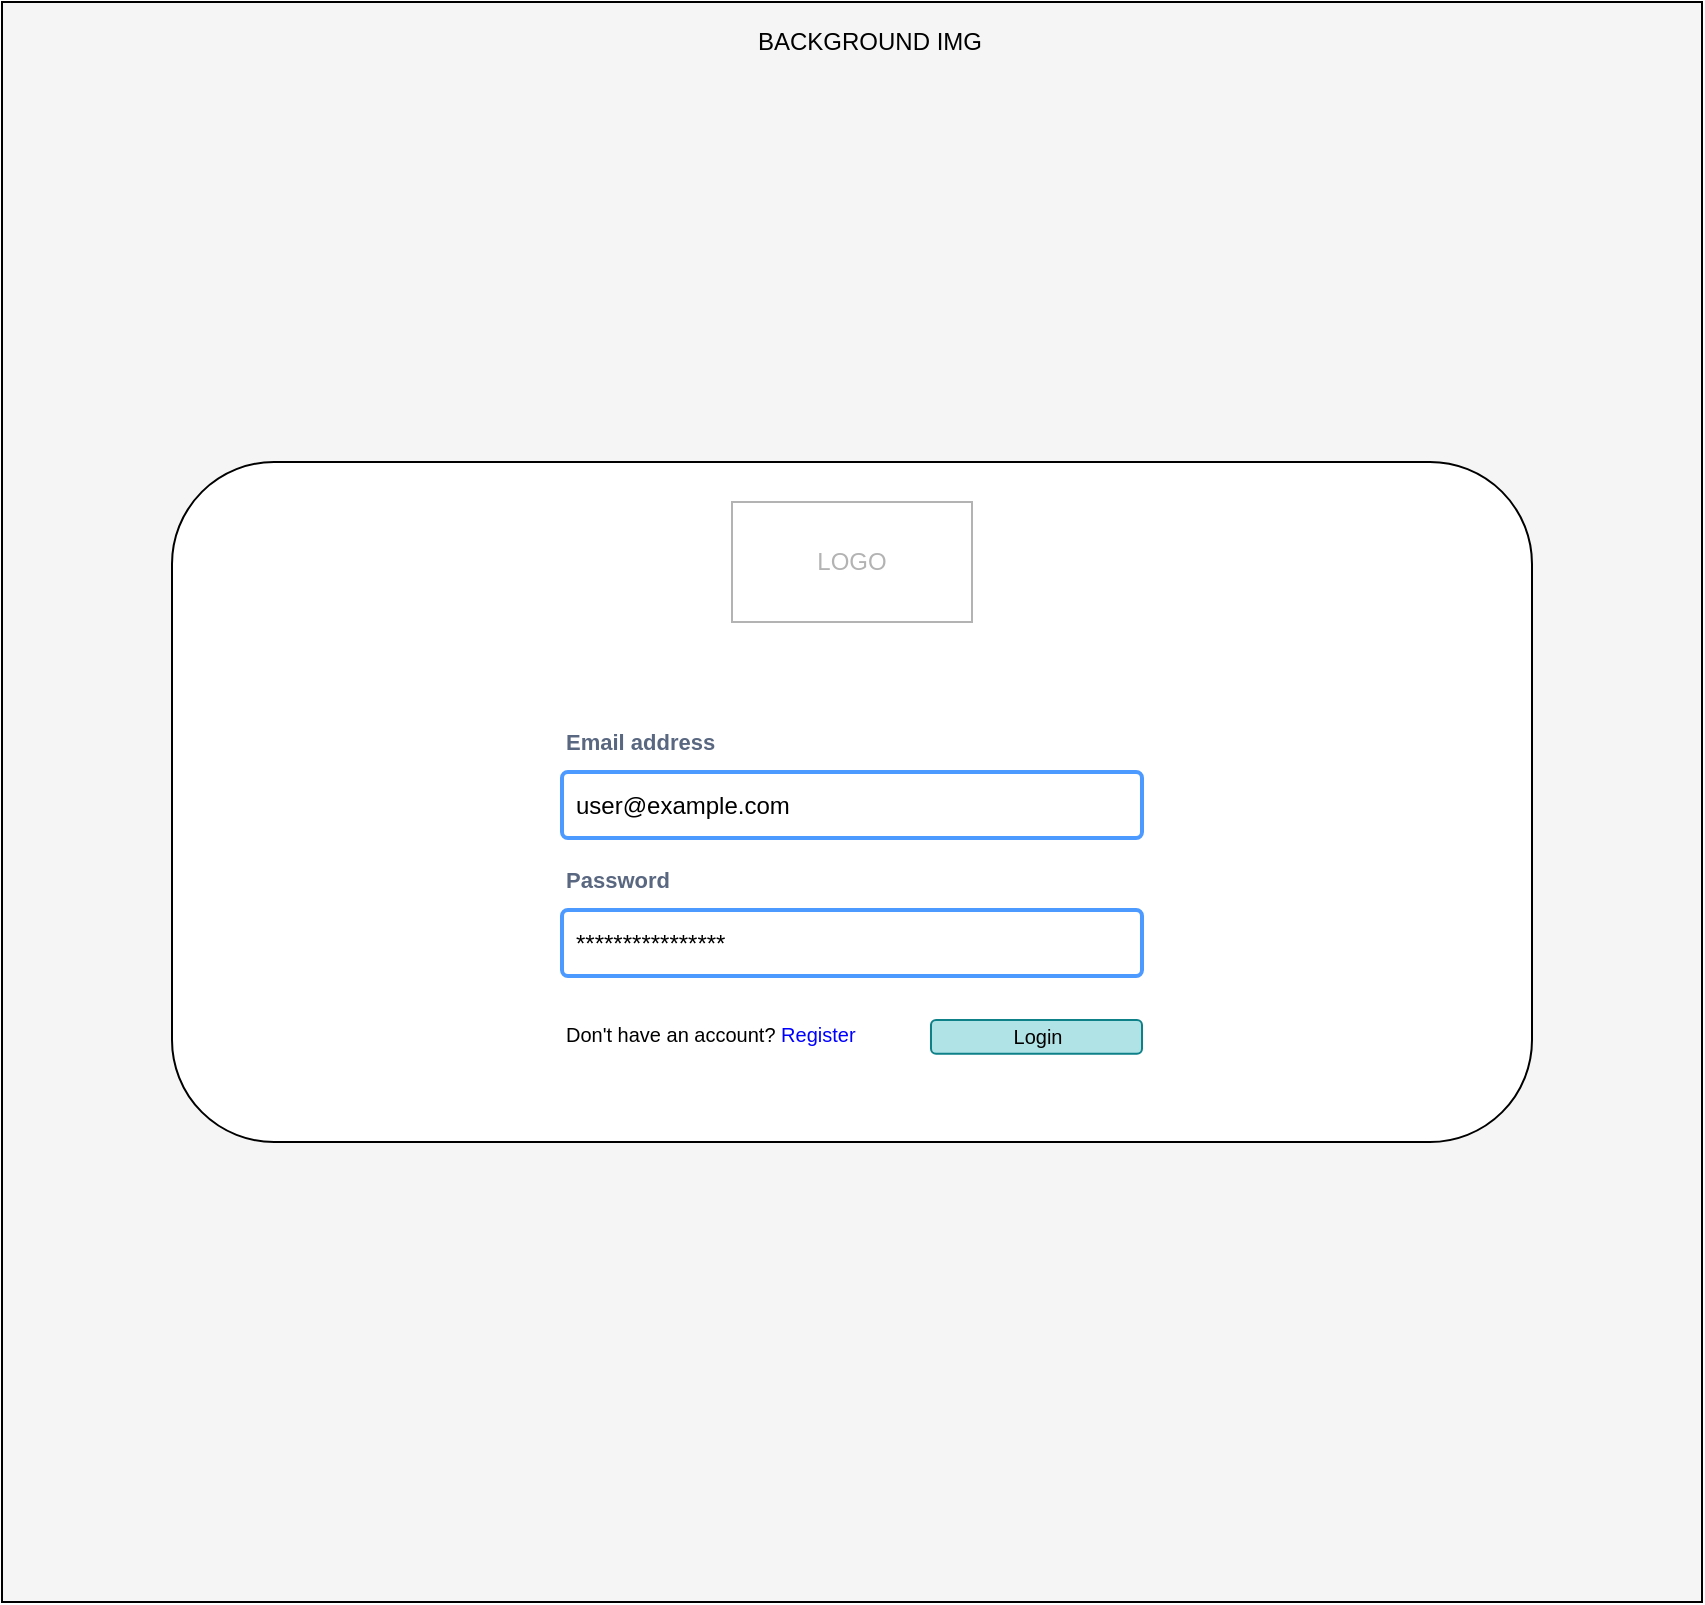 <mxfile version="14.7.5" type="device" pages="7"><diagram id="eD2jciDGF_Q5-_WVLkNZ" name="Splash screen"><mxGraphModel dx="1068" dy="698" grid="1" gridSize="10" guides="1" tooltips="1" connect="1" arrows="1" fold="1" page="1" pageScale="1" pageWidth="850" pageHeight="1100" math="0" shadow="0"><root><mxCell id="0"/><mxCell id="1" parent="0"/><mxCell id="iEzuUjMdP5PaOE0MU3wI-1" value="" style="rounded=0;whiteSpace=wrap;html=1;fillColor=#F5F5F5;" parent="1" vertex="1"><mxGeometry y="150" width="850" height="800" as="geometry"/></mxCell><mxCell id="iEzuUjMdP5PaOE0MU3wI-2" value="BACKGROUND IMG" style="text;html=1;strokeColor=none;fillColor=none;align=center;verticalAlign=middle;whiteSpace=wrap;rounded=0;" parent="1" vertex="1"><mxGeometry x="368" y="160" width="132" height="20" as="geometry"/></mxCell><mxCell id="iEzuUjMdP5PaOE0MU3wI-5" value="" style="rounded=1;whiteSpace=wrap;html=1;" parent="1" vertex="1"><mxGeometry x="85" y="380" width="680" height="340" as="geometry"/></mxCell><mxCell id="iEzuUjMdP5PaOE0MU3wI-10" value="Email address" style="fillColor=none;strokeColor=none;html=1;fontSize=11;fontStyle=0;align=left;fontColor=#596780;fontStyle=1;fontSize=11" parent="1" vertex="1"><mxGeometry x="280" y="510" width="240" height="20" as="geometry"/></mxCell><mxCell id="iEzuUjMdP5PaOE0MU3wI-11" value="user@example.com" style="rounded=1;arcSize=9;align=left;spacingLeft=5;strokeColor=#4C9AFF;html=1;strokeWidth=2;fontSize=12" parent="1" vertex="1"><mxGeometry x="280" y="535" width="290" height="33" as="geometry"/></mxCell><mxCell id="iEzuUjMdP5PaOE0MU3wI-13" value="Password" style="fillColor=none;strokeColor=none;html=1;fontSize=11;fontStyle=0;align=left;fontColor=#596780;fontStyle=1;fontSize=11" parent="1" vertex="1"><mxGeometry x="280" y="579" width="240" height="20" as="geometry"/></mxCell><mxCell id="iEzuUjMdP5PaOE0MU3wI-14" value="****************" style="rounded=1;arcSize=9;align=left;spacingLeft=5;strokeColor=#4C9AFF;html=1;strokeWidth=2;fontSize=12" parent="1" vertex="1"><mxGeometry x="280" y="604" width="290" height="33" as="geometry"/></mxCell><mxCell id="iEzuUjMdP5PaOE0MU3wI-15" value="Login" style="rounded=1;html=1;shadow=0;dashed=0;whiteSpace=wrap;fontSize=10;fillColor=#b0e3e6;align=center;strokeColor=#0e8088;" parent="1" vertex="1"><mxGeometry x="464.5" y="659" width="105.5" height="16.88" as="geometry"/></mxCell><mxCell id="iEzuUjMdP5PaOE0MU3wI-19" value="&lt;font style=&quot;font-size: 10px&quot;&gt;Don't have an account? &lt;font color=&quot;#0000ff&quot;&gt;Register&lt;/font&gt;&lt;/font&gt;" style="text;html=1;strokeColor=none;fillColor=none;align=left;verticalAlign=middle;whiteSpace=wrap;rounded=0;" parent="1" vertex="1"><mxGeometry x="280" y="655.88" width="170" height="20" as="geometry"/></mxCell><mxCell id="osGldGRZUk_jteizFnQI-3" value="" style="group" parent="1" vertex="1" connectable="0"><mxGeometry x="365" y="400" width="120" height="60" as="geometry"/></mxCell><mxCell id="osGldGRZUk_jteizFnQI-4" value="" style="group" parent="osGldGRZUk_jteizFnQI-3" vertex="1" connectable="0"><mxGeometry width="120" height="60" as="geometry"/></mxCell><mxCell id="osGldGRZUk_jteizFnQI-1" value="LOGO" style="rounded=0;whiteSpace=wrap;html=1;fontColor=#B3B3B3;strokeColor=#B3B3B3;" parent="osGldGRZUk_jteizFnQI-4" vertex="1"><mxGeometry width="120" height="60" as="geometry"/></mxCell></root></mxGraphModel></diagram><diagram name="Dashboard (admin)" id="MyY4Cbjna5jZ3c3F21eL"><mxGraphModel dx="1068" dy="698" grid="0" gridSize="10" guides="1" tooltips="1" connect="1" arrows="1" fold="1" page="1" pageScale="1" pageWidth="850" pageHeight="1100" math="0" shadow="0"><root><mxCell id="heNs7qMPQLMmWOXIf3hm-0"/><mxCell id="heNs7qMPQLMmWOXIf3hm-1" parent="heNs7qMPQLMmWOXIf3hm-0"/><mxCell id="heNs7qMPQLMmWOXIf3hm-2" value="" style="rounded=0;whiteSpace=wrap;html=1;fillColor=#f5f5f5;strokeColor=#666666;fontColor=#333333;" parent="heNs7qMPQLMmWOXIf3hm-1" vertex="1"><mxGeometry y="150" width="850" height="800" as="geometry"/></mxCell><mxCell id="heNs7qMPQLMmWOXIf3hm-3" value="" style="rounded=0;whiteSpace=wrap;html=1;" parent="heNs7qMPQLMmWOXIf3hm-1" vertex="1"><mxGeometry y="150" width="220" height="800" as="geometry"/></mxCell><mxCell id="heNs7qMPQLMmWOXIf3hm-9" value="&lt;h1&gt;&lt;font color=&quot;#000000&quot;&gt;Admin Dashboard&lt;/font&gt;&lt;/h1&gt;" style="text;html=1;strokeColor=none;fillColor=none;align=left;verticalAlign=middle;whiteSpace=wrap;rounded=0;fontColor=#B3B3B3;" parent="heNs7qMPQLMmWOXIf3hm-1" vertex="1"><mxGeometry x="248" y="210" width="355" height="20" as="geometry"/></mxCell><mxCell id="heNs7qMPQLMmWOXIf3hm-11" value="LOGO" style="rounded=0;whiteSpace=wrap;html=1;fontColor=#B3B3B3;strokeColor=#B3B3B3;" parent="heNs7qMPQLMmWOXIf3hm-1" vertex="1"><mxGeometry x="50" y="170" width="120" height="60" as="geometry"/></mxCell><mxCell id="heNs7qMPQLMmWOXIf3hm-13" value="BACKGROUND IMG" style="text;html=1;strokeColor=none;fillColor=none;align=center;verticalAlign=middle;whiteSpace=wrap;rounded=0;" parent="heNs7qMPQLMmWOXIf3hm-1" vertex="1"><mxGeometry x="44" y="920" width="132" height="20" as="geometry"/></mxCell><mxCell id="_HbIT6B_mzrSrPxdVauh-0" value="" style="group" parent="heNs7qMPQLMmWOXIf3hm-1" vertex="1" connectable="0"><mxGeometry x="629" y="157" width="217" height="31" as="geometry"/></mxCell><mxCell id="_HbIT6B_mzrSrPxdVauh-1" value="" style="shape=image;html=1;verticalAlign=top;verticalLabelPosition=bottom;labelBackgroundColor=#ffffff;imageAspect=0;aspect=fixed;image=https://cdn4.iconfinder.com/data/icons/ionicons/512/icon-ios7-bell-outline-128.png;strokeColor=#B3B3B3;fontColor=#B3B3B3;" parent="_HbIT6B_mzrSrPxdVauh-0" vertex="1"><mxGeometry x="136" y="6" width="25" height="25" as="geometry"/></mxCell><mxCell id="_HbIT6B_mzrSrPxdVauh-2" value="" style="shape=message;html=1;whiteSpace=wrap;html=1;outlineConnect=0;strokeColor=#B3B3B3;" parent="_HbIT6B_mzrSrPxdVauh-0" vertex="1"><mxGeometry x="178" y="10.5" width="24" height="16" as="geometry"/></mxCell><mxCell id="_HbIT6B_mzrSrPxdVauh-3" value="" style="html=1;verticalLabelPosition=bottom;align=center;labelBackgroundColor=#ffffff;verticalAlign=top;strokeWidth=2;shadow=0;dashed=0;shape=mxgraph.ios7.icons.user;strokeColor=#b85450;fillColor=#f8cecc;" parent="_HbIT6B_mzrSrPxdVauh-0" vertex="1"><mxGeometry x="103" y="7" width="23" height="23" as="geometry"/></mxCell><mxCell id="_HbIT6B_mzrSrPxdVauh-4" value="&lt;font color=&quot;#000000&quot;&gt;Welcome Melissa&lt;/font&gt;" style="text;html=1;strokeColor=none;fillColor=none;align=right;verticalAlign=middle;whiteSpace=wrap;rounded=0;fontColor=#B3B3B3;" parent="_HbIT6B_mzrSrPxdVauh-0" vertex="1"><mxGeometry y="7" width="96" height="20" as="geometry"/></mxCell><mxCell id="_HbIT6B_mzrSrPxdVauh-5" value="&lt;font style=&quot;font-size: 12px ; font-weight: normal&quot;&gt;13&lt;/font&gt;" style="rounded=1;fillColor=#dae8fc;strokeColor=#6c8ebf;html=1;align=center;verticalAlign=middle;whiteSpace=wrap;fontSize=18;fontStyle=1;arcSize=50;" parent="_HbIT6B_mzrSrPxdVauh-0" vertex="1"><mxGeometry x="191" width="26" height="16.25" as="geometry"/></mxCell><mxCell id="_HbIT6B_mzrSrPxdVauh-6" value="&lt;font style=&quot;font-size: 12px ; font-weight: normal&quot;&gt;1&lt;/font&gt;" style="rounded=1;fillColor=#ffe6cc;strokeColor=#d79b00;html=1;align=center;verticalAlign=middle;whiteSpace=wrap;fontSize=18;fontStyle=1;arcSize=50;" parent="_HbIT6B_mzrSrPxdVauh-0" vertex="1"><mxGeometry x="149" y="1" width="26" height="16.25" as="geometry"/></mxCell><mxCell id="lUdZhH3UXgvPZ850-82Y-0" value="" style="group" parent="heNs7qMPQLMmWOXIf3hm-1" vertex="1" connectable="0"><mxGeometry x="248" y="255.5" width="313" height="20" as="geometry"/></mxCell><mxCell id="2mWRjcSJn7xi9wxu7gCj-27" value="Planning" style="rounded=1;whiteSpace=wrap;html=1;arcSize=50;strokeColor=#9673a6;strokeWidth=1;fillColor=#e1d5e7;whiteSpace=wrap;align=center;verticalAlign=middle;spacingLeft=0;fontStyle=1;fontSize=14;spacing=10;" parent="lUdZhH3UXgvPZ850-82Y-0" vertex="1"><mxGeometry width="93.5" height="20" as="geometry"/></mxCell><mxCell id="2mWRjcSJn7xi9wxu7gCj-28" value="Building" style="rounded=1;whiteSpace=wrap;html=1;arcSize=50;strokeColor=#d6b656;strokeWidth=1;fillColor=#fff2cc;whiteSpace=wrap;align=center;verticalAlign=middle;spacingLeft=0;fontStyle=1;fontSize=14;spacing=10;" parent="lUdZhH3UXgvPZ850-82Y-0" vertex="1"><mxGeometry x="110" width="93.5" height="20" as="geometry"/></mxCell><mxCell id="2mWRjcSJn7xi9wxu7gCj-30" value="Posssesion" style="rounded=1;whiteSpace=wrap;html=1;arcSize=50;strokeColor=#82b366;strokeWidth=1;fillColor=#d5e8d4;whiteSpace=wrap;align=center;verticalAlign=middle;spacingLeft=0;fontStyle=1;fontSize=14;spacing=10;" parent="lUdZhH3UXgvPZ850-82Y-0" vertex="1"><mxGeometry x="219.5" width="93.5" height="20" as="geometry"/></mxCell><mxCell id="2mWRjcSJn7xi9wxu7gCj-14" value="" style="group" parent="heNs7qMPQLMmWOXIf3hm-1" vertex="1" connectable="0"><mxGeometry x="441" y="330" width="180.75" height="161" as="geometry"/></mxCell><mxCell id="2mWRjcSJn7xi9wxu7gCj-15" value="&lt;b&gt;PROJECT 2&lt;br&gt;&lt;/b&gt;(client name, address, image)" style="rounded=1;whiteSpace=wrap;html=1;fontColor=#B3B3B3;strokeColor=#B3B3B3;" parent="2mWRjcSJn7xi9wxu7gCj-14" vertex="1"><mxGeometry x="11.75" width="169" height="161" as="geometry"/></mxCell><mxCell id="2mWRjcSJn7xi9wxu7gCj-16" value="Design" style="rounded=1;whiteSpace=wrap;html=1;arcSize=50;strokeColor=#9673a6;strokeWidth=1;fillColor=#e1d5e7;whiteSpace=wrap;align=center;verticalAlign=middle;spacingLeft=0;fontStyle=1;fontSize=14;spacing=10;" parent="2mWRjcSJn7xi9wxu7gCj-14" vertex="1"><mxGeometry x="49.5" y="131" width="93.5" height="20" as="geometry"/></mxCell><mxCell id="2mWRjcSJn7xi9wxu7gCj-21" value="" style="group" parent="heNs7qMPQLMmWOXIf3hm-1" vertex="1" connectable="0"><mxGeometry x="248" y="330" width="180.75" height="161" as="geometry"/></mxCell><mxCell id="2mWRjcSJn7xi9wxu7gCj-22" value="&lt;b&gt;PROJECT 1&lt;br&gt;&lt;/b&gt;(client name, address, image)" style="rounded=1;whiteSpace=wrap;html=1;fontColor=#B3B3B3;strokeColor=#B3B3B3;" parent="2mWRjcSJn7xi9wxu7gCj-21" vertex="1"><mxGeometry x="11.75" width="169" height="161" as="geometry"/></mxCell><mxCell id="2mWRjcSJn7xi9wxu7gCj-23" value="Selections" style="rounded=1;whiteSpace=wrap;html=1;arcSize=50;strokeColor=#9673a6;strokeWidth=1;fillColor=#e1d5e7;whiteSpace=wrap;align=center;verticalAlign=middle;spacingLeft=0;fontStyle=1;fontSize=14;spacing=10;" parent="2mWRjcSJn7xi9wxu7gCj-21" vertex="1"><mxGeometry x="49.5" y="131" width="93.5" height="20" as="geometry"/></mxCell><mxCell id="2mWRjcSJn7xi9wxu7gCj-24" value="" style="group" parent="heNs7qMPQLMmWOXIf3hm-1" vertex="1" connectable="0"><mxGeometry x="634.25" y="330" width="180.75" height="161" as="geometry"/></mxCell><mxCell id="2mWRjcSJn7xi9wxu7gCj-25" value="&lt;b&gt;PROJECT 3&lt;br&gt;&lt;/b&gt;(client name, address, image)" style="rounded=1;whiteSpace=wrap;html=1;fontColor=#B3B3B3;strokeColor=#B3B3B3;" parent="2mWRjcSJn7xi9wxu7gCj-24" vertex="1"><mxGeometry x="11.75" width="169" height="161" as="geometry"/></mxCell><mxCell id="2mWRjcSJn7xi9wxu7gCj-26" value="Plumbing" style="rounded=1;whiteSpace=wrap;html=1;arcSize=50;strokeColor=#d6b656;strokeWidth=1;fillColor=#fff2cc;whiteSpace=wrap;align=center;verticalAlign=middle;spacingLeft=0;fontStyle=1;fontSize=14;spacing=10;" parent="2mWRjcSJn7xi9wxu7gCj-24" vertex="1"><mxGeometry x="49.5" y="131" width="93.5" height="20" as="geometry"/></mxCell><mxCell id="2mWRjcSJn7xi9wxu7gCj-31" value="" style="group" parent="heNs7qMPQLMmWOXIf3hm-1" vertex="1" connectable="0"><mxGeometry x="441" y="529" width="180.75" height="161" as="geometry"/></mxCell><mxCell id="2mWRjcSJn7xi9wxu7gCj-32" value="&lt;b&gt;PROJECT 5&lt;br&gt;&lt;/b&gt;(client name, address, image)" style="rounded=1;whiteSpace=wrap;html=1;fontColor=#B3B3B3;strokeColor=#B3B3B3;" parent="2mWRjcSJn7xi9wxu7gCj-31" vertex="1"><mxGeometry x="11.75" width="169" height="161" as="geometry"/></mxCell><mxCell id="2mWRjcSJn7xi9wxu7gCj-33" value="Design" style="rounded=1;whiteSpace=wrap;html=1;arcSize=50;strokeColor=#9673a6;strokeWidth=1;fillColor=#e1d5e7;whiteSpace=wrap;align=center;verticalAlign=middle;spacingLeft=0;fontStyle=1;fontSize=14;spacing=10;" parent="2mWRjcSJn7xi9wxu7gCj-31" vertex="1"><mxGeometry x="49.5" y="131" width="93.5" height="20" as="geometry"/></mxCell><mxCell id="2mWRjcSJn7xi9wxu7gCj-34" value="" style="group" parent="heNs7qMPQLMmWOXIf3hm-1" vertex="1" connectable="0"><mxGeometry x="248" y="529" width="180.75" height="161" as="geometry"/></mxCell><mxCell id="2mWRjcSJn7xi9wxu7gCj-35" value="&lt;b&gt;PROJECT 4&lt;br&gt;&lt;/b&gt;(client name, address, image)" style="rounded=1;whiteSpace=wrap;html=1;fontColor=#B3B3B3;strokeColor=#B3B3B3;" parent="2mWRjcSJn7xi9wxu7gCj-34" vertex="1"><mxGeometry x="11.75" width="169" height="161" as="geometry"/></mxCell><mxCell id="2mWRjcSJn7xi9wxu7gCj-36" value="Mechanical" style="rounded=1;whiteSpace=wrap;html=1;arcSize=50;strokeColor=#d6b656;strokeWidth=1;fillColor=#fff2cc;whiteSpace=wrap;align=center;verticalAlign=middle;spacingLeft=0;fontStyle=1;fontSize=14;spacing=10;" parent="2mWRjcSJn7xi9wxu7gCj-34" vertex="1"><mxGeometry x="49.5" y="131" width="93.5" height="20" as="geometry"/></mxCell><mxCell id="2mWRjcSJn7xi9wxu7gCj-37" value="" style="group" parent="heNs7qMPQLMmWOXIf3hm-1" vertex="1" connectable="0"><mxGeometry x="634.25" y="529" width="180.75" height="161" as="geometry"/></mxCell><mxCell id="2mWRjcSJn7xi9wxu7gCj-38" value="&lt;b&gt;PROJECT 6&lt;br&gt;&lt;/b&gt;(client name, address, image)" style="rounded=1;whiteSpace=wrap;html=1;fontColor=#B3B3B3;strokeColor=#B3B3B3;" parent="2mWRjcSJn7xi9wxu7gCj-37" vertex="1"><mxGeometry x="11.75" width="169" height="161" as="geometry"/></mxCell><mxCell id="2mWRjcSJn7xi9wxu7gCj-39" value="Move in" style="rounded=1;whiteSpace=wrap;html=1;arcSize=50;strokeColor=#82b366;strokeWidth=1;fillColor=#d5e8d4;whiteSpace=wrap;align=center;verticalAlign=middle;spacingLeft=0;fontStyle=1;fontSize=14;spacing=10;" parent="2mWRjcSJn7xi9wxu7gCj-37" vertex="1"><mxGeometry x="49.5" y="131" width="93.5" height="20" as="geometry"/></mxCell><mxCell id="2mWRjcSJn7xi9wxu7gCj-40" value="" style="group" parent="heNs7qMPQLMmWOXIf3hm-1" vertex="1" connectable="0"><mxGeometry x="441" y="727" width="180.75" height="161" as="geometry"/></mxCell><mxCell id="2mWRjcSJn7xi9wxu7gCj-41" value="&lt;b&gt;PROJECT 8&lt;br&gt;&lt;/b&gt;(client name, address, image)" style="rounded=1;whiteSpace=wrap;html=1;fontColor=#B3B3B3;strokeColor=#B3B3B3;" parent="2mWRjcSJn7xi9wxu7gCj-40" vertex="1"><mxGeometry x="11.75" width="169" height="161" as="geometry"/></mxCell><mxCell id="2mWRjcSJn7xi9wxu7gCj-42" value="Backfill" style="rounded=1;whiteSpace=wrap;html=1;arcSize=50;strokeColor=#d6b656;strokeWidth=1;fillColor=#fff2cc;whiteSpace=wrap;align=center;verticalAlign=middle;spacingLeft=0;fontStyle=1;fontSize=14;spacing=10;" parent="2mWRjcSJn7xi9wxu7gCj-40" vertex="1"><mxGeometry x="49.5" y="131" width="93.5" height="20" as="geometry"/></mxCell><mxCell id="2mWRjcSJn7xi9wxu7gCj-43" value="" style="group" parent="heNs7qMPQLMmWOXIf3hm-1" vertex="1" connectable="0"><mxGeometry x="248" y="727" width="180.75" height="161" as="geometry"/></mxCell><mxCell id="2mWRjcSJn7xi9wxu7gCj-44" value="&lt;b&gt;PROJECT 7&lt;br&gt;&lt;/b&gt;(client name, address, image)" style="rounded=1;whiteSpace=wrap;html=1;fontColor=#B3B3B3;strokeColor=#B3B3B3;" parent="2mWRjcSJn7xi9wxu7gCj-43" vertex="1"><mxGeometry x="11.75" width="169" height="161" as="geometry"/></mxCell><mxCell id="2mWRjcSJn7xi9wxu7gCj-45" value="Warranty" style="rounded=1;whiteSpace=wrap;html=1;arcSize=50;strokeColor=#82b366;strokeWidth=1;fillColor=#d5e8d4;whiteSpace=wrap;align=center;verticalAlign=middle;spacingLeft=0;fontStyle=1;fontSize=14;spacing=10;" parent="2mWRjcSJn7xi9wxu7gCj-43" vertex="1"><mxGeometry x="49.5" y="131" width="93.5" height="20" as="geometry"/></mxCell><mxCell id="2mWRjcSJn7xi9wxu7gCj-46" value="" style="group" parent="heNs7qMPQLMmWOXIf3hm-1" vertex="1" connectable="0"><mxGeometry x="634.25" y="727" width="180.75" height="161" as="geometry"/></mxCell><mxCell id="2mWRjcSJn7xi9wxu7gCj-47" value="&lt;b&gt;PROJECT 9&lt;br&gt;&lt;/b&gt;(client name, address, image)" style="rounded=1;whiteSpace=wrap;html=1;fontColor=#B3B3B3;strokeColor=#B3B3B3;" parent="2mWRjcSJn7xi9wxu7gCj-46" vertex="1"><mxGeometry x="11.75" width="169" height="161" as="geometry"/></mxCell><mxCell id="2mWRjcSJn7xi9wxu7gCj-48" value="Warranty" style="rounded=1;whiteSpace=wrap;html=1;arcSize=50;strokeColor=#82b366;strokeWidth=1;fillColor=#d5e8d4;whiteSpace=wrap;align=center;verticalAlign=middle;spacingLeft=0;fontStyle=1;fontSize=14;spacing=10;" parent="2mWRjcSJn7xi9wxu7gCj-46" vertex="1"><mxGeometry x="49.5" y="131" width="93.5" height="20" as="geometry"/></mxCell></root></mxGraphModel></diagram><diagram name="Dashboard (project)" id="I0DQhwBhsCvJa-OkIGBN"><mxGraphModel dx="828" dy="698" grid="0" gridSize="10" guides="1" tooltips="1" connect="1" arrows="1" fold="1" page="1" pageScale="1" pageWidth="850" pageHeight="1100" math="0" shadow="0"><root><mxCell id="7R4TJo8-Xm89YQq_leWL-0"/><mxCell id="7R4TJo8-Xm89YQq_leWL-1" parent="7R4TJo8-Xm89YQq_leWL-0"/><mxCell id="7R4TJo8-Xm89YQq_leWL-2" value="" style="rounded=0;whiteSpace=wrap;html=1;fillColor=#f5f5f5;strokeColor=#666666;fontColor=#333333;" parent="7R4TJo8-Xm89YQq_leWL-1" vertex="1"><mxGeometry y="150" width="850" height="800" as="geometry"/></mxCell><mxCell id="CEKbfukQ9-jl3rBwGPFD-0" value="" style="rounded=0;whiteSpace=wrap;html=1;" parent="7R4TJo8-Xm89YQq_leWL-1" vertex="1"><mxGeometry y="150" width="220" height="800" as="geometry"/></mxCell><mxCell id="6kQ8tenjQpLcIl8-TJxA-18" value="&lt;h1&gt;&lt;font color=&quot;#000000&quot;&gt;Dashboard&lt;/font&gt;&lt;/h1&gt;" style="text;html=1;strokeColor=none;fillColor=none;align=left;verticalAlign=middle;whiteSpace=wrap;rounded=0;fontColor=#B3B3B3;" parent="7R4TJo8-Xm89YQq_leWL-1" vertex="1"><mxGeometry x="250" y="210" width="355" height="20" as="geometry"/></mxCell><mxCell id="6aFJ80_D4hhYnp6jHzIS-1" value="LOGO" style="rounded=0;whiteSpace=wrap;html=1;fontColor=#B3B3B3;strokeColor=#B3B3B3;" parent="7R4TJo8-Xm89YQq_leWL-1" vertex="1"><mxGeometry x="50" y="170" width="120" height="60" as="geometry"/></mxCell><mxCell id="Ar24j35ratHBywb7Rq6U-0" value="BACKGROUND IMG" style="text;html=1;strokeColor=none;fillColor=none;align=center;verticalAlign=middle;whiteSpace=wrap;rounded=0;" parent="7R4TJo8-Xm89YQq_leWL-1" vertex="1"><mxGeometry x="44" y="920" width="132" height="20" as="geometry"/></mxCell><mxCell id="UlWnzmTIUYacIBo1ud9u-0" value="" style="rounded=1;whiteSpace=wrap;html=1;strokeColor=#0e8088;fillColor=#b0e3e6;" parent="7R4TJo8-Xm89YQq_leWL-1" vertex="1"><mxGeometry x="11" y="266" width="199" height="40" as="geometry"/></mxCell><mxCell id="5jgCuAIcljOiULrA9oZc-0" value="" style="group" parent="7R4TJo8-Xm89YQq_leWL-1" vertex="1" connectable="0"><mxGeometry x="30" y="268" width="150" height="253" as="geometry"/></mxCell><mxCell id="5jgCuAIcljOiULrA9oZc-1" value="" style="group" parent="5jgCuAIcljOiULrA9oZc-0" vertex="1" connectable="0"><mxGeometry y="221" width="144.24" height="32" as="geometry"/></mxCell><mxCell id="5jgCuAIcljOiULrA9oZc-2" value="" style="pointerEvents=1;shadow=0;dashed=0;html=1;strokeColor=none;fillColor=#505050;labelPosition=center;verticalLabelPosition=bottom;verticalAlign=top;outlineConnect=0;align=center;shape=mxgraph.office.concepts.document;fontColor=#B3B3B3;" parent="5jgCuAIcljOiULrA9oZc-1" vertex="1"><mxGeometry width="27.24" height="32" as="geometry"/></mxCell><mxCell id="5jgCuAIcljOiULrA9oZc-3" value="&lt;font color=&quot;#000000&quot; style=&quot;font-size: 14px&quot;&gt;&lt;b&gt;Documents&lt;/b&gt;&lt;/font&gt;" style="text;html=1;strokeColor=none;fillColor=none;align=left;verticalAlign=middle;whiteSpace=wrap;rounded=0;fontColor=#B3B3B3;" parent="5jgCuAIcljOiULrA9oZc-1" vertex="1"><mxGeometry x="41.24" y="6" width="103" height="20" as="geometry"/></mxCell><mxCell id="5jgCuAIcljOiULrA9oZc-4" value="" style="group" parent="5jgCuAIcljOiULrA9oZc-0" vertex="1" connectable="0"><mxGeometry x="1.88" y="163" width="148.12" height="37" as="geometry"/></mxCell><mxCell id="5jgCuAIcljOiULrA9oZc-5" value="" style="shape=image;html=1;verticalAlign=top;verticalLabelPosition=bottom;labelBackgroundColor=#ffffff;imageAspect=0;aspect=fixed;image=https://cdn4.iconfinder.com/data/icons/evil-icons-user-interface/64/download-128.png;fontColor=#B3B3B3;strokeColor=#B3B3B3;" parent="5jgCuAIcljOiULrA9oZc-4" vertex="1"><mxGeometry x="-1.88" y="2" width="35" height="35" as="geometry"/></mxCell><mxCell id="5jgCuAIcljOiULrA9oZc-6" value="&lt;font color=&quot;#000000&quot; style=&quot;font-size: 14px&quot;&gt;&lt;b&gt;Change orders&lt;/b&gt;&lt;/font&gt;" style="text;html=1;strokeColor=none;fillColor=none;align=left;verticalAlign=middle;whiteSpace=wrap;rounded=0;fontColor=#B3B3B3;" parent="5jgCuAIcljOiULrA9oZc-4" vertex="1"><mxGeometry x="45.12" y="8" width="103" height="20" as="geometry"/></mxCell><mxCell id="5jgCuAIcljOiULrA9oZc-7" value="" style="group" parent="5jgCuAIcljOiULrA9oZc-0" vertex="1" connectable="0"><mxGeometry y="55" width="109.12" height="35" as="geometry"/></mxCell><mxCell id="5jgCuAIcljOiULrA9oZc-8" value="" style="shape=image;html=1;verticalAlign=top;verticalLabelPosition=bottom;labelBackgroundColor=#ffffff;imageAspect=0;aspect=fixed;image=https://cdn2.iconfinder.com/data/icons/ios-7-icons/50/money_box-128.png;fontColor=#B3B3B3;strokeColor=#B3B3B3;" parent="5jgCuAIcljOiULrA9oZc-7" vertex="1"><mxGeometry width="35" height="35" as="geometry"/></mxCell><mxCell id="5jgCuAIcljOiULrA9oZc-9" value="&lt;font color=&quot;#000000&quot; style=&quot;font-size: 14px&quot;&gt;&lt;b&gt;Budget&lt;/b&gt;&lt;/font&gt;" style="text;html=1;strokeColor=none;fillColor=none;align=left;verticalAlign=middle;whiteSpace=wrap;rounded=0;fontColor=#B3B3B3;" parent="5jgCuAIcljOiULrA9oZc-7" vertex="1"><mxGeometry x="45.12" y="8" width="64" height="20" as="geometry"/></mxCell><mxCell id="5jgCuAIcljOiULrA9oZc-10" value="" style="group" parent="5jgCuAIcljOiULrA9oZc-0" vertex="1" connectable="0"><mxGeometry width="125.12" height="35" as="geometry"/></mxCell><mxCell id="5jgCuAIcljOiULrA9oZc-11" value="" style="shape=image;html=1;verticalAlign=top;verticalLabelPosition=bottom;labelBackgroundColor=#ffffff;imageAspect=0;aspect=fixed;image=https://cdn0.iconfinder.com/data/icons/business-collection-2027/60/graph-128.png;fontColor=#B3B3B3;strokeColor=#B3B3B3;" parent="5jgCuAIcljOiULrA9oZc-10" vertex="1"><mxGeometry width="35" height="35" as="geometry"/></mxCell><mxCell id="5jgCuAIcljOiULrA9oZc-12" value="&lt;font color=&quot;#000000&quot; style=&quot;font-size: 14px&quot;&gt;&lt;b&gt;Dashboard&lt;/b&gt;&lt;/font&gt;" style="text;html=1;strokeColor=none;fillColor=none;align=left;verticalAlign=middle;whiteSpace=wrap;rounded=0;fontColor=#B3B3B3;" parent="5jgCuAIcljOiULrA9oZc-10" vertex="1"><mxGeometry x="45.12" y="7.5" width="80" height="20" as="geometry"/></mxCell><mxCell id="5jgCuAIcljOiULrA9oZc-13" value="" style="group" parent="5jgCuAIcljOiULrA9oZc-0" vertex="1" connectable="0"><mxGeometry y="111" width="146.48" height="32" as="geometry"/></mxCell><mxCell id="5jgCuAIcljOiULrA9oZc-14" value="" style="group" parent="5jgCuAIcljOiULrA9oZc-13" vertex="1" connectable="0"><mxGeometry x="2.24" width="144.24" height="32" as="geometry"/></mxCell><mxCell id="5jgCuAIcljOiULrA9oZc-15" value="&lt;font color=&quot;#000000&quot;&gt;&lt;span style=&quot;font-size: 14px&quot;&gt;&lt;b&gt;Schedule&lt;/b&gt;&lt;/span&gt;&lt;/font&gt;" style="text;html=1;strokeColor=none;fillColor=none;align=left;verticalAlign=middle;whiteSpace=wrap;rounded=0;fontColor=#B3B3B3;" parent="5jgCuAIcljOiULrA9oZc-14" vertex="1"><mxGeometry x="41.24" y="5.5" width="103" height="20" as="geometry"/></mxCell><mxCell id="5jgCuAIcljOiULrA9oZc-16" value="" style="dashed=0;aspect=fixed;verticalLabelPosition=bottom;verticalAlign=top;align=center;shape=mxgraph.gmdl.calendar;strokeColor=none;fillColor=#737373;shadow=0;fontColor=#B3B3B3;" parent="5jgCuAIcljOiULrA9oZc-13" vertex="1"><mxGeometry width="31" height="31" as="geometry"/></mxCell><mxCell id="EAEZECawS6g0o3az2CVS-1" value="" style="group" parent="7R4TJo8-Xm89YQq_leWL-1" vertex="1" connectable="0"><mxGeometry x="629" y="157" width="217" height="31" as="geometry"/></mxCell><mxCell id="GO4MYw8eIYhPe3xq84lx-25" value="" style="shape=image;html=1;verticalAlign=top;verticalLabelPosition=bottom;labelBackgroundColor=#ffffff;imageAspect=0;aspect=fixed;image=https://cdn4.iconfinder.com/data/icons/ionicons/512/icon-ios7-bell-outline-128.png;strokeColor=#B3B3B3;fontColor=#B3B3B3;" parent="EAEZECawS6g0o3az2CVS-1" vertex="1"><mxGeometry x="136" y="6" width="25" height="25" as="geometry"/></mxCell><mxCell id="GO4MYw8eIYhPe3xq84lx-27" value="" style="shape=message;html=1;whiteSpace=wrap;html=1;outlineConnect=0;strokeColor=#B3B3B3;" parent="EAEZECawS6g0o3az2CVS-1" vertex="1"><mxGeometry x="178" y="10.5" width="24" height="16" as="geometry"/></mxCell><mxCell id="GO4MYw8eIYhPe3xq84lx-28" value="" style="html=1;verticalLabelPosition=bottom;align=center;labelBackgroundColor=#ffffff;verticalAlign=top;strokeWidth=2;shadow=0;dashed=0;shape=mxgraph.ios7.icons.user;strokeColor=#B3B3B3;" parent="EAEZECawS6g0o3az2CVS-1" vertex="1"><mxGeometry x="103" y="7" width="23" height="23" as="geometry"/></mxCell><mxCell id="GO4MYw8eIYhPe3xq84lx-37" value="&lt;font color=&quot;#000000&quot;&gt;Welcome Ruby&lt;/font&gt;" style="text;html=1;strokeColor=none;fillColor=none;align=right;verticalAlign=middle;whiteSpace=wrap;rounded=0;fontColor=#B3B3B3;" parent="EAEZECawS6g0o3az2CVS-1" vertex="1"><mxGeometry y="7" width="96" height="20" as="geometry"/></mxCell><mxCell id="uDKl00jSv-DcAyrQZchJ-0" value="&lt;font style=&quot;font-size: 12px ; font-weight: normal&quot;&gt;13&lt;/font&gt;" style="rounded=1;fillColor=#dae8fc;strokeColor=#6c8ebf;html=1;align=center;verticalAlign=middle;whiteSpace=wrap;fontSize=18;fontStyle=1;arcSize=50;" parent="EAEZECawS6g0o3az2CVS-1" vertex="1"><mxGeometry x="191" width="26" height="16.25" as="geometry"/></mxCell><mxCell id="EAEZECawS6g0o3az2CVS-0" value="&lt;font style=&quot;font-size: 12px ; font-weight: normal&quot;&gt;1&lt;/font&gt;" style="rounded=1;fillColor=#ffe6cc;strokeColor=#d79b00;html=1;align=center;verticalAlign=middle;whiteSpace=wrap;fontSize=18;fontStyle=1;arcSize=50;" parent="EAEZECawS6g0o3az2CVS-1" vertex="1"><mxGeometry x="149" y="1" width="26" height="16.25" as="geometry"/></mxCell><mxCell id="QCM438wygcNZkXO3gBHW-0" value="" style="group" parent="7R4TJo8-Xm89YQq_leWL-1" vertex="1" connectable="0"><mxGeometry x="250" y="268" width="567" height="535" as="geometry"/></mxCell><mxCell id="6kQ8tenjQpLcIl8-TJxA-2" value="BUDGET" style="rounded=1;whiteSpace=wrap;html=1;fontColor=#B3B3B3;strokeColor=#B3B3B3;" parent="QCM438wygcNZkXO3gBHW-0" vertex="1"><mxGeometry width="270" height="255" as="geometry"/></mxCell><mxCell id="6kQ8tenjQpLcIl8-TJxA-19" value="CHANGE ORDERS" style="rounded=1;whiteSpace=wrap;html=1;fontColor=#B3B3B3;strokeColor=#B3B3B3;" parent="QCM438wygcNZkXO3gBHW-0" vertex="1"><mxGeometry y="280" width="270" height="255" as="geometry"/></mxCell><mxCell id="sH5IDNQHe_Vq6K2y6QI9-0" value="SCHEDULE" style="rounded=1;whiteSpace=wrap;html=1;fontColor=#B3B3B3;strokeColor=#B3B3B3;" parent="QCM438wygcNZkXO3gBHW-0" vertex="1"><mxGeometry x="297" width="270" height="255" as="geometry"/></mxCell><mxCell id="sH5IDNQHe_Vq6K2y6QI9-1" value="DOCUMENTS" style="rounded=1;whiteSpace=wrap;html=1;fontColor=#B3B3B3;strokeColor=#B3B3B3;" parent="QCM438wygcNZkXO3gBHW-0" vertex="1"><mxGeometry x="297" y="280" width="270" height="255" as="geometry"/></mxCell></root></mxGraphModel></diagram><diagram name="Budget" id="VAutEVXWN2Fm4PLIvTaJ"><mxGraphModel dx="1068" dy="698" grid="1" gridSize="10" guides="1" tooltips="1" connect="1" arrows="1" fold="1" page="1" pageScale="1" pageWidth="850" pageHeight="1100" math="0" shadow="0"><root><mxCell id="9TVA7QpJgJfTDOpYm1fH-0"/><mxCell id="9TVA7QpJgJfTDOpYm1fH-1" parent="9TVA7QpJgJfTDOpYm1fH-0"/><mxCell id="9TVA7QpJgJfTDOpYm1fH-2" value="" style="rounded=0;whiteSpace=wrap;html=1;fillColor=#f5f5f5;strokeColor=#666666;fontColor=#333333;" parent="9TVA7QpJgJfTDOpYm1fH-1" vertex="1"><mxGeometry y="150" width="850" height="800" as="geometry"/></mxCell><mxCell id="9TVA7QpJgJfTDOpYm1fH-3" value="" style="rounded=0;whiteSpace=wrap;html=1;" parent="9TVA7QpJgJfTDOpYm1fH-1" vertex="1"><mxGeometry y="150" width="220" height="800" as="geometry"/></mxCell><mxCell id="9TVA7QpJgJfTDOpYm1fH-9" value="&lt;h1&gt;&lt;font color=&quot;#000000&quot;&gt;Budget&lt;/font&gt;&lt;/h1&gt;" style="text;html=1;strokeColor=none;fillColor=none;align=left;verticalAlign=middle;whiteSpace=wrap;rounded=0;fontColor=#B3B3B3;" parent="9TVA7QpJgJfTDOpYm1fH-1" vertex="1"><mxGeometry x="250" y="210" width="130" height="20" as="geometry"/></mxCell><mxCell id="9TVA7QpJgJfTDOpYm1fH-11" value="" style="rounded=1;whiteSpace=wrap;html=1;strokeColor=#0e8088;fillColor=#b0e3e6;" parent="9TVA7QpJgJfTDOpYm1fH-1" vertex="1"><mxGeometry x="11" y="320" width="199" height="40" as="geometry"/></mxCell><mxCell id="9TVA7QpJgJfTDOpYm1fH-24" value="LOGO" style="rounded=0;whiteSpace=wrap;html=1;fontColor=#B3B3B3;strokeColor=#B3B3B3;" parent="9TVA7QpJgJfTDOpYm1fH-1" vertex="1"><mxGeometry x="50" y="170" width="120" height="60" as="geometry"/></mxCell><mxCell id="9TVA7QpJgJfTDOpYm1fH-26" value="BACKGROUND IMG" style="text;html=1;strokeColor=none;fillColor=none;align=center;verticalAlign=middle;whiteSpace=wrap;rounded=0;" parent="9TVA7QpJgJfTDOpYm1fH-1" vertex="1"><mxGeometry x="44" y="920" width="132" height="20" as="geometry"/></mxCell><mxCell id="nF2vYL31ARDkHoNqhJoZ-0" value="&lt;i&gt;&lt;b&gt;OPTION: &lt;/b&gt;Add new category/transaction could be a button that opens up a modal&lt;/i&gt;" style="text;html=1;strokeColor=none;fillColor=none;align=left;verticalAlign=middle;whiteSpace=wrap;rounded=0;fontColor=#B3B3B3;" parent="9TVA7QpJgJfTDOpYm1fH-1" vertex="1"><mxGeometry x="347" y="248" width="450" height="20" as="geometry"/></mxCell><mxCell id="yFA6XfVwXzuhve9x9hlZ-1" value="" style="group" parent="9TVA7QpJgJfTDOpYm1fH-1" vertex="1" connectable="0"><mxGeometry x="30" y="268" width="150" height="253" as="geometry"/></mxCell><mxCell id="9TVA7QpJgJfTDOpYm1fH-12" value="" style="group" parent="yFA6XfVwXzuhve9x9hlZ-1" vertex="1" connectable="0"><mxGeometry y="221" width="144.24" height="32" as="geometry"/></mxCell><mxCell id="9TVA7QpJgJfTDOpYm1fH-13" value="" style="pointerEvents=1;shadow=0;dashed=0;html=1;strokeColor=none;fillColor=#505050;labelPosition=center;verticalLabelPosition=bottom;verticalAlign=top;outlineConnect=0;align=center;shape=mxgraph.office.concepts.document;fontColor=#B3B3B3;" parent="9TVA7QpJgJfTDOpYm1fH-12" vertex="1"><mxGeometry width="27.24" height="32" as="geometry"/></mxCell><mxCell id="9TVA7QpJgJfTDOpYm1fH-14" value="&lt;font color=&quot;#000000&quot; style=&quot;font-size: 14px&quot;&gt;&lt;b&gt;Documents&lt;/b&gt;&lt;/font&gt;" style="text;html=1;strokeColor=none;fillColor=none;align=left;verticalAlign=middle;whiteSpace=wrap;rounded=0;fontColor=#B3B3B3;" parent="9TVA7QpJgJfTDOpYm1fH-12" vertex="1"><mxGeometry x="41.24" y="6" width="103" height="20" as="geometry"/></mxCell><mxCell id="9TVA7QpJgJfTDOpYm1fH-15" value="" style="group" parent="yFA6XfVwXzuhve9x9hlZ-1" vertex="1" connectable="0"><mxGeometry x="1.88" y="163" width="148.12" height="37" as="geometry"/></mxCell><mxCell id="9TVA7QpJgJfTDOpYm1fH-16" value="" style="shape=image;html=1;verticalAlign=top;verticalLabelPosition=bottom;labelBackgroundColor=#ffffff;imageAspect=0;aspect=fixed;image=https://cdn4.iconfinder.com/data/icons/evil-icons-user-interface/64/download-128.png;fontColor=#B3B3B3;strokeColor=#B3B3B3;" parent="9TVA7QpJgJfTDOpYm1fH-15" vertex="1"><mxGeometry x="-1.88" y="2" width="35" height="35" as="geometry"/></mxCell><mxCell id="9TVA7QpJgJfTDOpYm1fH-17" value="&lt;font color=&quot;#000000&quot; style=&quot;font-size: 14px&quot;&gt;&lt;b&gt;Change orders&lt;/b&gt;&lt;/font&gt;" style="text;html=1;strokeColor=none;fillColor=none;align=left;verticalAlign=middle;whiteSpace=wrap;rounded=0;fontColor=#B3B3B3;" parent="9TVA7QpJgJfTDOpYm1fH-15" vertex="1"><mxGeometry x="45.12" y="8" width="103" height="20" as="geometry"/></mxCell><mxCell id="9TVA7QpJgJfTDOpYm1fH-18" value="" style="group" parent="yFA6XfVwXzuhve9x9hlZ-1" vertex="1" connectable="0"><mxGeometry y="55" width="109.12" height="35" as="geometry"/></mxCell><mxCell id="9TVA7QpJgJfTDOpYm1fH-19" value="" style="shape=image;html=1;verticalAlign=top;verticalLabelPosition=bottom;labelBackgroundColor=#ffffff;imageAspect=0;aspect=fixed;image=https://cdn2.iconfinder.com/data/icons/ios-7-icons/50/money_box-128.png;fontColor=#B3B3B3;strokeColor=#B3B3B3;" parent="9TVA7QpJgJfTDOpYm1fH-18" vertex="1"><mxGeometry width="35" height="35" as="geometry"/></mxCell><mxCell id="9TVA7QpJgJfTDOpYm1fH-20" value="&lt;font color=&quot;#000000&quot; style=&quot;font-size: 14px&quot;&gt;&lt;b&gt;Budget&lt;/b&gt;&lt;/font&gt;" style="text;html=1;strokeColor=none;fillColor=none;align=left;verticalAlign=middle;whiteSpace=wrap;rounded=0;fontColor=#B3B3B3;" parent="9TVA7QpJgJfTDOpYm1fH-18" vertex="1"><mxGeometry x="45.12" y="8" width="64" height="20" as="geometry"/></mxCell><mxCell id="9TVA7QpJgJfTDOpYm1fH-21" value="" style="group" parent="yFA6XfVwXzuhve9x9hlZ-1" vertex="1" connectable="0"><mxGeometry width="125.12" height="35" as="geometry"/></mxCell><mxCell id="9TVA7QpJgJfTDOpYm1fH-22" value="" style="shape=image;html=1;verticalAlign=top;verticalLabelPosition=bottom;labelBackgroundColor=#ffffff;imageAspect=0;aspect=fixed;image=https://cdn0.iconfinder.com/data/icons/business-collection-2027/60/graph-128.png;fontColor=#B3B3B3;strokeColor=#B3B3B3;" parent="9TVA7QpJgJfTDOpYm1fH-21" vertex="1"><mxGeometry width="35" height="35" as="geometry"/></mxCell><mxCell id="9TVA7QpJgJfTDOpYm1fH-23" value="&lt;font color=&quot;#000000&quot; style=&quot;font-size: 14px&quot;&gt;&lt;b&gt;Dashboard&lt;/b&gt;&lt;/font&gt;" style="text;html=1;strokeColor=none;fillColor=none;align=left;verticalAlign=middle;whiteSpace=wrap;rounded=0;fontColor=#B3B3B3;" parent="9TVA7QpJgJfTDOpYm1fH-21" vertex="1"><mxGeometry x="45.12" y="7.5" width="80" height="20" as="geometry"/></mxCell><mxCell id="9TVA7QpJgJfTDOpYm1fH-30" value="" style="group" parent="yFA6XfVwXzuhve9x9hlZ-1" vertex="1" connectable="0"><mxGeometry y="111" width="146.48" height="32" as="geometry"/></mxCell><mxCell id="9TVA7QpJgJfTDOpYm1fH-31" value="" style="group" parent="9TVA7QpJgJfTDOpYm1fH-30" vertex="1" connectable="0"><mxGeometry x="2.24" width="144.24" height="32" as="geometry"/></mxCell><mxCell id="9TVA7QpJgJfTDOpYm1fH-32" value="&lt;font color=&quot;#000000&quot;&gt;&lt;span style=&quot;font-size: 14px&quot;&gt;&lt;b&gt;Schedule&lt;/b&gt;&lt;/span&gt;&lt;/font&gt;" style="text;html=1;strokeColor=none;fillColor=none;align=left;verticalAlign=middle;whiteSpace=wrap;rounded=0;fontColor=#B3B3B3;" parent="9TVA7QpJgJfTDOpYm1fH-31" vertex="1"><mxGeometry x="41.24" y="5.5" width="103" height="20" as="geometry"/></mxCell><mxCell id="9TVA7QpJgJfTDOpYm1fH-33" value="" style="dashed=0;aspect=fixed;verticalLabelPosition=bottom;verticalAlign=top;align=center;shape=mxgraph.gmdl.calendar;strokeColor=none;fillColor=#737373;shadow=0;fontColor=#B3B3B3;" parent="9TVA7QpJgJfTDOpYm1fH-30" vertex="1"><mxGeometry width="31" height="31" as="geometry"/></mxCell><mxCell id="g9N7_-mEEJun1oCie-aB-0" value="" style="group" parent="9TVA7QpJgJfTDOpYm1fH-1" vertex="1" connectable="0"><mxGeometry x="629" y="157" width="217" height="31" as="geometry"/></mxCell><mxCell id="g9N7_-mEEJun1oCie-aB-1" value="" style="shape=image;html=1;verticalAlign=top;verticalLabelPosition=bottom;labelBackgroundColor=#ffffff;imageAspect=0;aspect=fixed;image=https://cdn4.iconfinder.com/data/icons/ionicons/512/icon-ios7-bell-outline-128.png;strokeColor=#B3B3B3;fontColor=#B3B3B3;" parent="g9N7_-mEEJun1oCie-aB-0" vertex="1"><mxGeometry x="136" y="6" width="25" height="25" as="geometry"/></mxCell><mxCell id="g9N7_-mEEJun1oCie-aB-2" value="" style="shape=message;html=1;whiteSpace=wrap;html=1;outlineConnect=0;strokeColor=#B3B3B3;" parent="g9N7_-mEEJun1oCie-aB-0" vertex="1"><mxGeometry x="178" y="10.5" width="24" height="16" as="geometry"/></mxCell><mxCell id="g9N7_-mEEJun1oCie-aB-3" value="" style="html=1;verticalLabelPosition=bottom;align=center;labelBackgroundColor=#ffffff;verticalAlign=top;strokeWidth=2;shadow=0;dashed=0;shape=mxgraph.ios7.icons.user;strokeColor=#B3B3B3;" parent="g9N7_-mEEJun1oCie-aB-0" vertex="1"><mxGeometry x="103" y="7" width="23" height="23" as="geometry"/></mxCell><mxCell id="g9N7_-mEEJun1oCie-aB-4" value="&lt;font color=&quot;#000000&quot;&gt;Welcome Ruby&lt;/font&gt;" style="text;html=1;strokeColor=none;fillColor=none;align=right;verticalAlign=middle;whiteSpace=wrap;rounded=0;fontColor=#B3B3B3;" parent="g9N7_-mEEJun1oCie-aB-0" vertex="1"><mxGeometry y="7" width="96" height="20" as="geometry"/></mxCell><mxCell id="g9N7_-mEEJun1oCie-aB-5" value="&lt;font style=&quot;font-size: 12px ; font-weight: normal&quot;&gt;13&lt;/font&gt;" style="rounded=1;fillColor=#dae8fc;strokeColor=#6c8ebf;html=1;align=center;verticalAlign=middle;whiteSpace=wrap;fontSize=18;fontStyle=1;arcSize=50;" parent="g9N7_-mEEJun1oCie-aB-0" vertex="1"><mxGeometry x="191" width="26" height="16.25" as="geometry"/></mxCell><mxCell id="g9N7_-mEEJun1oCie-aB-6" value="&lt;font style=&quot;font-size: 12px ; font-weight: normal&quot;&gt;1&lt;/font&gt;" style="rounded=1;fillColor=#ffe6cc;strokeColor=#d79b00;html=1;align=center;verticalAlign=middle;whiteSpace=wrap;fontSize=18;fontStyle=1;arcSize=50;" parent="g9N7_-mEEJun1oCie-aB-0" vertex="1"><mxGeometry x="149" y="1" width="26" height="16.25" as="geometry"/></mxCell><mxCell id="ADAk4BONbtM2NroTe7rZ-1" value="" style="group" parent="9TVA7QpJgJfTDOpYm1fH-1" vertex="1" connectable="0"><mxGeometry x="250" y="268" width="560" height="645" as="geometry"/></mxCell><mxCell id="9TVA7QpJgJfTDOpYm1fH-8" value="BUDGET DETAILS TABLE:&lt;br&gt;(category/line item, estimated cost, actual cost, variance,&lt;br&gt;total budget estimate, total actual costs and total variance)" style="rounded=1;whiteSpace=wrap;html=1;fontColor=#B3B3B3;strokeColor=#B3B3B3;" parent="ADAk4BONbtM2NroTe7rZ-1" vertex="1"><mxGeometry y="175" width="560" height="470" as="geometry"/></mxCell><mxCell id="ADAk4BONbtM2NroTe7rZ-0" value="" style="group" parent="ADAk4BONbtM2NroTe7rZ-1" vertex="1" connectable="0"><mxGeometry width="550" height="157" as="geometry"/></mxCell><mxCell id="9TVA7QpJgJfTDOpYm1fH-45" value="&lt;b&gt;Summary&lt;/b&gt;" style="html=1;shadow=0;dashed=0;shape=mxgraph.bootstrap.tabTop;strokeColor=#0e8088;fillColor=#b0e3e6;rSize=5;perimeter=none;whiteSpace=wrap;resizeWidth=1;align=center;spacing=20;fontSize=14;" parent="ADAk4BONbtM2NroTe7rZ-0" vertex="1"><mxGeometry x="10" width="80" height="40" as="geometry"/></mxCell><mxCell id="9TVA7QpJgJfTDOpYm1fH-54" value="Add new category" style="html=1;shadow=0;dashed=0;shape=mxgraph.bootstrap.tabTop;strokeColor=#23445d;fillColor=#bac8d3;rSize=5;perimeter=none;whiteSpace=wrap;resizeWidth=1;align=center;spacing=20;fontSize=14;" parent="ADAk4BONbtM2NroTe7rZ-0" vertex="1"><mxGeometry x="95" width="155" height="40" as="geometry"/></mxCell><mxCell id="9TVA7QpJgJfTDOpYm1fH-55" value="Add new transaction" style="html=1;shadow=0;dashed=0;shape=mxgraph.bootstrap.tabTop;strokeColor=#23445d;fillColor=#bac8d3;rSize=5;perimeter=none;whiteSpace=wrap;resizeWidth=1;align=center;spacing=20;fontSize=14;" parent="ADAk4BONbtM2NroTe7rZ-0" vertex="1"><mxGeometry x="255" width="171" height="40" as="geometry"/></mxCell><mxCell id="9TVA7QpJgJfTDOpYm1fH-25" value="BUDGET SUMMARY (e.g. charts, graphs)&lt;br&gt;&lt;br&gt;ADD NEW CATEGORY FORM (desc, estimate amount)&lt;br&gt;&lt;br&gt;ADD NEW TRANSACTION FORM (desc, category, amount)" style="rounded=1;whiteSpace=wrap;html=1;fontColor=#B3B3B3;strokeColor=#B3B3B3;" parent="ADAk4BONbtM2NroTe7rZ-0" vertex="1"><mxGeometry y="37" width="550" height="120" as="geometry"/></mxCell></root></mxGraphModel></diagram><diagram name="Schedule" id="Ypd1MeyrJzOBMD9mIvGB"><mxGraphModel dx="1068" dy="698" grid="1" gridSize="10" guides="1" tooltips="1" connect="1" arrows="1" fold="1" page="1" pageScale="1" pageWidth="850" pageHeight="1100" math="0" shadow="0"><root><mxCell id="foPud-Q8vI4SHBuuAVqh-0"/><mxCell id="foPud-Q8vI4SHBuuAVqh-1" parent="foPud-Q8vI4SHBuuAVqh-0"/><mxCell id="foPud-Q8vI4SHBuuAVqh-2" value="" style="rounded=0;whiteSpace=wrap;html=1;fillColor=#f5f5f5;strokeColor=#666666;fontColor=#333333;" parent="foPud-Q8vI4SHBuuAVqh-1" vertex="1"><mxGeometry y="150" width="850" height="800" as="geometry"/></mxCell><mxCell id="foPud-Q8vI4SHBuuAVqh-3" value="" style="rounded=0;whiteSpace=wrap;html=1;" parent="foPud-Q8vI4SHBuuAVqh-1" vertex="1"><mxGeometry y="150" width="220" height="800" as="geometry"/></mxCell><mxCell id="foPud-Q8vI4SHBuuAVqh-8" value="MILESTONES TIMELINE&lt;br&gt;(build timelines, client/builder meetings, walkthroughs, payment schedule due dates)" style="rounded=1;whiteSpace=wrap;html=1;fontColor=#B3B3B3;strokeColor=#B3B3B3;" parent="foPud-Q8vI4SHBuuAVqh-1" vertex="1"><mxGeometry x="250" y="268" width="560" height="640" as="geometry"/></mxCell><mxCell id="foPud-Q8vI4SHBuuAVqh-9" value="&lt;h1&gt;&lt;font color=&quot;#000000&quot;&gt;Schedule&lt;/font&gt;&lt;/h1&gt;" style="text;html=1;strokeColor=none;fillColor=none;align=left;verticalAlign=middle;whiteSpace=wrap;rounded=0;fontColor=#B3B3B3;" parent="foPud-Q8vI4SHBuuAVqh-1" vertex="1"><mxGeometry x="250" y="210" width="130" height="20" as="geometry"/></mxCell><mxCell id="foPud-Q8vI4SHBuuAVqh-24" value="LOGO" style="rounded=0;whiteSpace=wrap;html=1;fontColor=#B3B3B3;strokeColor=#B3B3B3;" parent="foPud-Q8vI4SHBuuAVqh-1" vertex="1"><mxGeometry x="50" y="170" width="120" height="60" as="geometry"/></mxCell><mxCell id="foPud-Q8vI4SHBuuAVqh-25" value="BACKGROUND IMG" style="text;html=1;strokeColor=none;fillColor=none;align=center;verticalAlign=middle;whiteSpace=wrap;rounded=0;" parent="foPud-Q8vI4SHBuuAVqh-1" vertex="1"><mxGeometry x="44" y="920" width="132" height="20" as="geometry"/></mxCell><mxCell id="oApjMbw0XXbT3zneM7_C-0" value="" style="rounded=1;whiteSpace=wrap;html=1;strokeColor=#0e8088;fillColor=#b0e3e6;" parent="foPud-Q8vI4SHBuuAVqh-1" vertex="1"><mxGeometry x="11" y="374" width="199" height="40" as="geometry"/></mxCell><mxCell id="aa6lq8PcYUcyiZ7uOOWt-0" value="" style="group" parent="foPud-Q8vI4SHBuuAVqh-1" vertex="1" connectable="0"><mxGeometry x="30" y="268" width="150" height="253" as="geometry"/></mxCell><mxCell id="aa6lq8PcYUcyiZ7uOOWt-1" value="" style="group" parent="aa6lq8PcYUcyiZ7uOOWt-0" vertex="1" connectable="0"><mxGeometry y="221" width="144.24" height="32" as="geometry"/></mxCell><mxCell id="aa6lq8PcYUcyiZ7uOOWt-2" value="" style="pointerEvents=1;shadow=0;dashed=0;html=1;strokeColor=none;fillColor=#505050;labelPosition=center;verticalLabelPosition=bottom;verticalAlign=top;outlineConnect=0;align=center;shape=mxgraph.office.concepts.document;fontColor=#B3B3B3;" parent="aa6lq8PcYUcyiZ7uOOWt-1" vertex="1"><mxGeometry width="27.24" height="32" as="geometry"/></mxCell><mxCell id="aa6lq8PcYUcyiZ7uOOWt-3" value="&lt;font color=&quot;#000000&quot; style=&quot;font-size: 14px&quot;&gt;&lt;b&gt;Documents&lt;/b&gt;&lt;/font&gt;" style="text;html=1;strokeColor=none;fillColor=none;align=left;verticalAlign=middle;whiteSpace=wrap;rounded=0;fontColor=#B3B3B3;" parent="aa6lq8PcYUcyiZ7uOOWt-1" vertex="1"><mxGeometry x="41.24" y="6" width="103" height="20" as="geometry"/></mxCell><mxCell id="aa6lq8PcYUcyiZ7uOOWt-4" value="" style="group" parent="aa6lq8PcYUcyiZ7uOOWt-0" vertex="1" connectable="0"><mxGeometry x="1.88" y="163" width="148.12" height="37" as="geometry"/></mxCell><mxCell id="aa6lq8PcYUcyiZ7uOOWt-5" value="" style="shape=image;html=1;verticalAlign=top;verticalLabelPosition=bottom;labelBackgroundColor=#ffffff;imageAspect=0;aspect=fixed;image=https://cdn4.iconfinder.com/data/icons/evil-icons-user-interface/64/download-128.png;fontColor=#B3B3B3;strokeColor=#B3B3B3;" parent="aa6lq8PcYUcyiZ7uOOWt-4" vertex="1"><mxGeometry x="-1.88" y="2" width="35" height="35" as="geometry"/></mxCell><mxCell id="aa6lq8PcYUcyiZ7uOOWt-6" value="&lt;font color=&quot;#000000&quot; style=&quot;font-size: 14px&quot;&gt;&lt;b&gt;Change orders&lt;/b&gt;&lt;/font&gt;" style="text;html=1;strokeColor=none;fillColor=none;align=left;verticalAlign=middle;whiteSpace=wrap;rounded=0;fontColor=#B3B3B3;" parent="aa6lq8PcYUcyiZ7uOOWt-4" vertex="1"><mxGeometry x="45.12" y="8" width="103" height="20" as="geometry"/></mxCell><mxCell id="aa6lq8PcYUcyiZ7uOOWt-7" value="" style="group" parent="aa6lq8PcYUcyiZ7uOOWt-0" vertex="1" connectable="0"><mxGeometry y="55" width="109.12" height="35" as="geometry"/></mxCell><mxCell id="aa6lq8PcYUcyiZ7uOOWt-8" value="" style="shape=image;html=1;verticalAlign=top;verticalLabelPosition=bottom;labelBackgroundColor=#ffffff;imageAspect=0;aspect=fixed;image=https://cdn2.iconfinder.com/data/icons/ios-7-icons/50/money_box-128.png;fontColor=#B3B3B3;strokeColor=#B3B3B3;" parent="aa6lq8PcYUcyiZ7uOOWt-7" vertex="1"><mxGeometry width="35" height="35" as="geometry"/></mxCell><mxCell id="aa6lq8PcYUcyiZ7uOOWt-9" value="&lt;font color=&quot;#000000&quot; style=&quot;font-size: 14px&quot;&gt;&lt;b&gt;Budget&lt;/b&gt;&lt;/font&gt;" style="text;html=1;strokeColor=none;fillColor=none;align=left;verticalAlign=middle;whiteSpace=wrap;rounded=0;fontColor=#B3B3B3;" parent="aa6lq8PcYUcyiZ7uOOWt-7" vertex="1"><mxGeometry x="45.12" y="8" width="64" height="20" as="geometry"/></mxCell><mxCell id="aa6lq8PcYUcyiZ7uOOWt-10" value="" style="group" parent="aa6lq8PcYUcyiZ7uOOWt-0" vertex="1" connectable="0"><mxGeometry width="125.12" height="35" as="geometry"/></mxCell><mxCell id="aa6lq8PcYUcyiZ7uOOWt-11" value="" style="shape=image;html=1;verticalAlign=top;verticalLabelPosition=bottom;labelBackgroundColor=#ffffff;imageAspect=0;aspect=fixed;image=https://cdn0.iconfinder.com/data/icons/business-collection-2027/60/graph-128.png;fontColor=#B3B3B3;strokeColor=#B3B3B3;" parent="aa6lq8PcYUcyiZ7uOOWt-10" vertex="1"><mxGeometry width="35" height="35" as="geometry"/></mxCell><mxCell id="aa6lq8PcYUcyiZ7uOOWt-12" value="&lt;font color=&quot;#000000&quot; style=&quot;font-size: 14px&quot;&gt;&lt;b&gt;Dashboard&lt;/b&gt;&lt;/font&gt;" style="text;html=1;strokeColor=none;fillColor=none;align=left;verticalAlign=middle;whiteSpace=wrap;rounded=0;fontColor=#B3B3B3;" parent="aa6lq8PcYUcyiZ7uOOWt-10" vertex="1"><mxGeometry x="45.12" y="7.5" width="80" height="20" as="geometry"/></mxCell><mxCell id="aa6lq8PcYUcyiZ7uOOWt-13" value="" style="group" parent="aa6lq8PcYUcyiZ7uOOWt-0" vertex="1" connectable="0"><mxGeometry y="111" width="146.48" height="32" as="geometry"/></mxCell><mxCell id="aa6lq8PcYUcyiZ7uOOWt-14" value="" style="group" parent="aa6lq8PcYUcyiZ7uOOWt-13" vertex="1" connectable="0"><mxGeometry x="2.24" width="144.24" height="32" as="geometry"/></mxCell><mxCell id="aa6lq8PcYUcyiZ7uOOWt-15" value="&lt;font color=&quot;#000000&quot;&gt;&lt;span style=&quot;font-size: 14px&quot;&gt;&lt;b&gt;Schedule&lt;/b&gt;&lt;/span&gt;&lt;/font&gt;" style="text;html=1;strokeColor=none;fillColor=none;align=left;verticalAlign=middle;whiteSpace=wrap;rounded=0;fontColor=#B3B3B3;" parent="aa6lq8PcYUcyiZ7uOOWt-14" vertex="1"><mxGeometry x="41.24" y="5.5" width="103" height="20" as="geometry"/></mxCell><mxCell id="aa6lq8PcYUcyiZ7uOOWt-16" value="" style="dashed=0;aspect=fixed;verticalLabelPosition=bottom;verticalAlign=top;align=center;shape=mxgraph.gmdl.calendar;strokeColor=none;fillColor=#737373;shadow=0;fontColor=#B3B3B3;" parent="aa6lq8PcYUcyiZ7uOOWt-13" vertex="1"><mxGeometry width="31" height="31" as="geometry"/></mxCell><mxCell id="IV9zjwQcqGInzhXCpTID-0" value="+ Add new" style="rounded=1;html=1;shadow=0;dashed=0;whiteSpace=wrap;fontSize=10;fillColor=#b0e3e6;align=center;strokeColor=#0e8088;" vertex="1" parent="foPud-Q8vI4SHBuuAVqh-1"><mxGeometry x="704.5" y="213.12" width="105.5" height="16.88" as="geometry"/></mxCell><mxCell id="PpX-iQs2Fyo6E_Z4A_ca-0" value="" style="group" vertex="1" connectable="0" parent="foPud-Q8vI4SHBuuAVqh-1"><mxGeometry x="629" y="157" width="217" height="31" as="geometry"/></mxCell><mxCell id="PpX-iQs2Fyo6E_Z4A_ca-1" value="" style="shape=image;html=1;verticalAlign=top;verticalLabelPosition=bottom;labelBackgroundColor=#ffffff;imageAspect=0;aspect=fixed;image=https://cdn4.iconfinder.com/data/icons/ionicons/512/icon-ios7-bell-outline-128.png;strokeColor=#B3B3B3;fontColor=#B3B3B3;" vertex="1" parent="PpX-iQs2Fyo6E_Z4A_ca-0"><mxGeometry x="136" y="6" width="25" height="25" as="geometry"/></mxCell><mxCell id="PpX-iQs2Fyo6E_Z4A_ca-2" value="" style="shape=message;html=1;whiteSpace=wrap;html=1;outlineConnect=0;strokeColor=#B3B3B3;" vertex="1" parent="PpX-iQs2Fyo6E_Z4A_ca-0"><mxGeometry x="178" y="10.5" width="24" height="16" as="geometry"/></mxCell><mxCell id="PpX-iQs2Fyo6E_Z4A_ca-3" value="" style="html=1;verticalLabelPosition=bottom;align=center;labelBackgroundColor=#ffffff;verticalAlign=top;strokeWidth=2;shadow=0;dashed=0;shape=mxgraph.ios7.icons.user;strokeColor=#b85450;fillColor=#f8cecc;" vertex="1" parent="PpX-iQs2Fyo6E_Z4A_ca-0"><mxGeometry x="103" y="7" width="23" height="23" as="geometry"/></mxCell><mxCell id="PpX-iQs2Fyo6E_Z4A_ca-4" value="&lt;font color=&quot;#000000&quot;&gt;Welcome Melissa&lt;/font&gt;" style="text;html=1;strokeColor=none;fillColor=none;align=right;verticalAlign=middle;whiteSpace=wrap;rounded=0;fontColor=#B3B3B3;" vertex="1" parent="PpX-iQs2Fyo6E_Z4A_ca-0"><mxGeometry y="7" width="96" height="20" as="geometry"/></mxCell><mxCell id="PpX-iQs2Fyo6E_Z4A_ca-5" value="&lt;font style=&quot;font-size: 12px ; font-weight: normal&quot;&gt;13&lt;/font&gt;" style="rounded=1;fillColor=#dae8fc;strokeColor=#6c8ebf;html=1;align=center;verticalAlign=middle;whiteSpace=wrap;fontSize=18;fontStyle=1;arcSize=50;" vertex="1" parent="PpX-iQs2Fyo6E_Z4A_ca-0"><mxGeometry x="191" width="26" height="16.25" as="geometry"/></mxCell><mxCell id="PpX-iQs2Fyo6E_Z4A_ca-6" value="&lt;font style=&quot;font-size: 12px ; font-weight: normal&quot;&gt;1&lt;/font&gt;" style="rounded=1;fillColor=#ffe6cc;strokeColor=#d79b00;html=1;align=center;verticalAlign=middle;whiteSpace=wrap;fontSize=18;fontStyle=1;arcSize=50;" vertex="1" parent="PpX-iQs2Fyo6E_Z4A_ca-0"><mxGeometry x="149" y="1" width="26" height="16.25" as="geometry"/></mxCell></root></mxGraphModel></diagram><diagram name="Change orders" id="_fGiNKfdKTmYORR36IAI"><mxGraphModel dx="1068" dy="698" grid="1" gridSize="10" guides="1" tooltips="1" connect="1" arrows="1" fold="1" page="1" pageScale="1" pageWidth="850" pageHeight="1100" math="0" shadow="0"><root><mxCell id="QgVzW4NciPYEsjDum-da-0"/><mxCell id="QgVzW4NciPYEsjDum-da-1" parent="QgVzW4NciPYEsjDum-da-0"/><mxCell id="QgVzW4NciPYEsjDum-da-2" value="" style="rounded=0;whiteSpace=wrap;html=1;fillColor=#f5f5f5;strokeColor=#666666;fontColor=#333333;" parent="QgVzW4NciPYEsjDum-da-1" vertex="1"><mxGeometry y="150" width="850" height="800" as="geometry"/></mxCell><mxCell id="QgVzW4NciPYEsjDum-da-3" value="" style="rounded=0;whiteSpace=wrap;html=1;" parent="QgVzW4NciPYEsjDum-da-1" vertex="1"><mxGeometry y="150" width="220" height="800" as="geometry"/></mxCell><mxCell id="QgVzW4NciPYEsjDum-da-8" value="CHANGE ORDERS TABLE&lt;br&gt;(id, desc w/ link to details(PDF?), status (APPROVE/DECLINED), cost)&amp;nbsp;" style="rounded=1;whiteSpace=wrap;html=1;fontColor=#B3B3B3;strokeColor=#B3B3B3;" parent="QgVzW4NciPYEsjDum-da-1" vertex="1"><mxGeometry x="250" y="268" width="560" height="640" as="geometry"/></mxCell><mxCell id="QgVzW4NciPYEsjDum-da-9" value="&lt;h1&gt;&lt;font color=&quot;#000000&quot;&gt;Change orders&lt;/font&gt;&lt;/h1&gt;" style="text;html=1;strokeColor=none;fillColor=none;align=left;verticalAlign=middle;whiteSpace=wrap;rounded=0;fontColor=#B3B3B3;" parent="QgVzW4NciPYEsjDum-da-1" vertex="1"><mxGeometry x="250" y="210" width="190" height="20" as="geometry"/></mxCell><mxCell id="QgVzW4NciPYEsjDum-da-24" value="LOGO" style="rounded=0;whiteSpace=wrap;html=1;fontColor=#B3B3B3;strokeColor=#B3B3B3;" parent="QgVzW4NciPYEsjDum-da-1" vertex="1"><mxGeometry x="50" y="170" width="120" height="60" as="geometry"/></mxCell><mxCell id="QgVzW4NciPYEsjDum-da-25" value="BACKGROUND IMG" style="text;html=1;strokeColor=none;fillColor=none;align=center;verticalAlign=middle;whiteSpace=wrap;rounded=0;" parent="QgVzW4NciPYEsjDum-da-1" vertex="1"><mxGeometry x="44" y="920" width="132" height="20" as="geometry"/></mxCell><mxCell id="vztomLkHETT31-51aibd-0" value="" style="rounded=1;whiteSpace=wrap;html=1;strokeColor=#0e8088;fillColor=#b0e3e6;" parent="QgVzW4NciPYEsjDum-da-1" vertex="1"><mxGeometry x="11" y="430" width="199" height="40" as="geometry"/></mxCell><mxCell id="T8mPYYRBy9JEY-hBQWBc-0" value="" style="group" parent="QgVzW4NciPYEsjDum-da-1" vertex="1" connectable="0"><mxGeometry x="30" y="268" width="150" height="253" as="geometry"/></mxCell><mxCell id="T8mPYYRBy9JEY-hBQWBc-1" value="" style="group" parent="T8mPYYRBy9JEY-hBQWBc-0" vertex="1" connectable="0"><mxGeometry y="221" width="144.24" height="32" as="geometry"/></mxCell><mxCell id="T8mPYYRBy9JEY-hBQWBc-2" value="" style="pointerEvents=1;shadow=0;dashed=0;html=1;strokeColor=none;fillColor=#505050;labelPosition=center;verticalLabelPosition=bottom;verticalAlign=top;outlineConnect=0;align=center;shape=mxgraph.office.concepts.document;fontColor=#B3B3B3;" parent="T8mPYYRBy9JEY-hBQWBc-1" vertex="1"><mxGeometry width="27.24" height="32" as="geometry"/></mxCell><mxCell id="T8mPYYRBy9JEY-hBQWBc-3" value="&lt;font color=&quot;#000000&quot; style=&quot;font-size: 14px&quot;&gt;&lt;b&gt;Documents&lt;/b&gt;&lt;/font&gt;" style="text;html=1;strokeColor=none;fillColor=none;align=left;verticalAlign=middle;whiteSpace=wrap;rounded=0;fontColor=#B3B3B3;" parent="T8mPYYRBy9JEY-hBQWBc-1" vertex="1"><mxGeometry x="41.24" y="6" width="103" height="20" as="geometry"/></mxCell><mxCell id="T8mPYYRBy9JEY-hBQWBc-4" value="" style="group" parent="T8mPYYRBy9JEY-hBQWBc-0" vertex="1" connectable="0"><mxGeometry x="1.88" y="163" width="148.12" height="37" as="geometry"/></mxCell><mxCell id="T8mPYYRBy9JEY-hBQWBc-5" value="" style="shape=image;html=1;verticalAlign=top;verticalLabelPosition=bottom;labelBackgroundColor=#ffffff;imageAspect=0;aspect=fixed;image=https://cdn4.iconfinder.com/data/icons/evil-icons-user-interface/64/download-128.png;fontColor=#B3B3B3;strokeColor=#B3B3B3;" parent="T8mPYYRBy9JEY-hBQWBc-4" vertex="1"><mxGeometry x="-1.88" y="2" width="35" height="35" as="geometry"/></mxCell><mxCell id="T8mPYYRBy9JEY-hBQWBc-6" value="&lt;font color=&quot;#000000&quot; style=&quot;font-size: 14px&quot;&gt;&lt;b&gt;Change orders&lt;/b&gt;&lt;/font&gt;" style="text;html=1;strokeColor=none;fillColor=none;align=left;verticalAlign=middle;whiteSpace=wrap;rounded=0;fontColor=#B3B3B3;" parent="T8mPYYRBy9JEY-hBQWBc-4" vertex="1"><mxGeometry x="45.12" y="8" width="103" height="20" as="geometry"/></mxCell><mxCell id="T8mPYYRBy9JEY-hBQWBc-7" value="" style="group" parent="T8mPYYRBy9JEY-hBQWBc-0" vertex="1" connectable="0"><mxGeometry y="55" width="109.12" height="35" as="geometry"/></mxCell><mxCell id="T8mPYYRBy9JEY-hBQWBc-8" value="" style="shape=image;html=1;verticalAlign=top;verticalLabelPosition=bottom;labelBackgroundColor=#ffffff;imageAspect=0;aspect=fixed;image=https://cdn2.iconfinder.com/data/icons/ios-7-icons/50/money_box-128.png;fontColor=#B3B3B3;strokeColor=#B3B3B3;" parent="T8mPYYRBy9JEY-hBQWBc-7" vertex="1"><mxGeometry width="35" height="35" as="geometry"/></mxCell><mxCell id="T8mPYYRBy9JEY-hBQWBc-9" value="&lt;font color=&quot;#000000&quot; style=&quot;font-size: 14px&quot;&gt;&lt;b&gt;Budget&lt;/b&gt;&lt;/font&gt;" style="text;html=1;strokeColor=none;fillColor=none;align=left;verticalAlign=middle;whiteSpace=wrap;rounded=0;fontColor=#B3B3B3;" parent="T8mPYYRBy9JEY-hBQWBc-7" vertex="1"><mxGeometry x="45.12" y="8" width="64" height="20" as="geometry"/></mxCell><mxCell id="T8mPYYRBy9JEY-hBQWBc-10" value="" style="group" parent="T8mPYYRBy9JEY-hBQWBc-0" vertex="1" connectable="0"><mxGeometry width="125.12" height="35" as="geometry"/></mxCell><mxCell id="T8mPYYRBy9JEY-hBQWBc-11" value="" style="shape=image;html=1;verticalAlign=top;verticalLabelPosition=bottom;labelBackgroundColor=#ffffff;imageAspect=0;aspect=fixed;image=https://cdn0.iconfinder.com/data/icons/business-collection-2027/60/graph-128.png;fontColor=#B3B3B3;strokeColor=#B3B3B3;" parent="T8mPYYRBy9JEY-hBQWBc-10" vertex="1"><mxGeometry width="35" height="35" as="geometry"/></mxCell><mxCell id="T8mPYYRBy9JEY-hBQWBc-12" value="&lt;font color=&quot;#000000&quot; style=&quot;font-size: 14px&quot;&gt;&lt;b&gt;Dashboard&lt;/b&gt;&lt;/font&gt;" style="text;html=1;strokeColor=none;fillColor=none;align=left;verticalAlign=middle;whiteSpace=wrap;rounded=0;fontColor=#B3B3B3;" parent="T8mPYYRBy9JEY-hBQWBc-10" vertex="1"><mxGeometry x="45.12" y="7.5" width="80" height="20" as="geometry"/></mxCell><mxCell id="T8mPYYRBy9JEY-hBQWBc-13" value="" style="group" parent="T8mPYYRBy9JEY-hBQWBc-0" vertex="1" connectable="0"><mxGeometry y="111" width="146.48" height="32" as="geometry"/></mxCell><mxCell id="T8mPYYRBy9JEY-hBQWBc-14" value="" style="group" parent="T8mPYYRBy9JEY-hBQWBc-13" vertex="1" connectable="0"><mxGeometry x="2.24" width="144.24" height="32" as="geometry"/></mxCell><mxCell id="T8mPYYRBy9JEY-hBQWBc-15" value="&lt;font color=&quot;#000000&quot;&gt;&lt;span style=&quot;font-size: 14px&quot;&gt;&lt;b&gt;Schedule&lt;/b&gt;&lt;/span&gt;&lt;/font&gt;" style="text;html=1;strokeColor=none;fillColor=none;align=left;verticalAlign=middle;whiteSpace=wrap;rounded=0;fontColor=#B3B3B3;" parent="T8mPYYRBy9JEY-hBQWBc-14" vertex="1"><mxGeometry x="41.24" y="5.5" width="103" height="20" as="geometry"/></mxCell><mxCell id="T8mPYYRBy9JEY-hBQWBc-16" value="" style="dashed=0;aspect=fixed;verticalLabelPosition=bottom;verticalAlign=top;align=center;shape=mxgraph.gmdl.calendar;strokeColor=none;fillColor=#737373;shadow=0;fontColor=#B3B3B3;" parent="T8mPYYRBy9JEY-hBQWBc-13" vertex="1"><mxGeometry width="31" height="31" as="geometry"/></mxCell><mxCell id="yvdtOTgiC_DEtE7lb9pr-0" value="" style="group" vertex="1" connectable="0" parent="QgVzW4NciPYEsjDum-da-1"><mxGeometry x="629" y="157" width="217" height="31" as="geometry"/></mxCell><mxCell id="yvdtOTgiC_DEtE7lb9pr-1" value="" style="shape=image;html=1;verticalAlign=top;verticalLabelPosition=bottom;labelBackgroundColor=#ffffff;imageAspect=0;aspect=fixed;image=https://cdn4.iconfinder.com/data/icons/ionicons/512/icon-ios7-bell-outline-128.png;strokeColor=#B3B3B3;fontColor=#B3B3B3;" vertex="1" parent="yvdtOTgiC_DEtE7lb9pr-0"><mxGeometry x="136" y="6" width="25" height="25" as="geometry"/></mxCell><mxCell id="yvdtOTgiC_DEtE7lb9pr-2" value="" style="shape=message;html=1;whiteSpace=wrap;html=1;outlineConnect=0;strokeColor=#B3B3B3;" vertex="1" parent="yvdtOTgiC_DEtE7lb9pr-0"><mxGeometry x="178" y="10.5" width="24" height="16" as="geometry"/></mxCell><mxCell id="yvdtOTgiC_DEtE7lb9pr-3" value="" style="html=1;verticalLabelPosition=bottom;align=center;labelBackgroundColor=#ffffff;verticalAlign=top;strokeWidth=2;shadow=0;dashed=0;shape=mxgraph.ios7.icons.user;strokeColor=#b85450;fillColor=#f8cecc;" vertex="1" parent="yvdtOTgiC_DEtE7lb9pr-0"><mxGeometry x="103" y="7" width="23" height="23" as="geometry"/></mxCell><mxCell id="yvdtOTgiC_DEtE7lb9pr-4" value="&lt;font color=&quot;#000000&quot;&gt;Welcome Melissa&lt;/font&gt;" style="text;html=1;strokeColor=none;fillColor=none;align=right;verticalAlign=middle;whiteSpace=wrap;rounded=0;fontColor=#B3B3B3;" vertex="1" parent="yvdtOTgiC_DEtE7lb9pr-0"><mxGeometry y="7" width="96" height="20" as="geometry"/></mxCell><mxCell id="yvdtOTgiC_DEtE7lb9pr-5" value="&lt;font style=&quot;font-size: 12px ; font-weight: normal&quot;&gt;13&lt;/font&gt;" style="rounded=1;fillColor=#dae8fc;strokeColor=#6c8ebf;html=1;align=center;verticalAlign=middle;whiteSpace=wrap;fontSize=18;fontStyle=1;arcSize=50;" vertex="1" parent="yvdtOTgiC_DEtE7lb9pr-0"><mxGeometry x="191" width="26" height="16.25" as="geometry"/></mxCell><mxCell id="yvdtOTgiC_DEtE7lb9pr-6" value="&lt;font style=&quot;font-size: 12px ; font-weight: normal&quot;&gt;1&lt;/font&gt;" style="rounded=1;fillColor=#ffe6cc;strokeColor=#d79b00;html=1;align=center;verticalAlign=middle;whiteSpace=wrap;fontSize=18;fontStyle=1;arcSize=50;" vertex="1" parent="yvdtOTgiC_DEtE7lb9pr-0"><mxGeometry x="149" y="1" width="26" height="16.25" as="geometry"/></mxCell><mxCell id="yvdtOTgiC_DEtE7lb9pr-7" value="+ Add new" style="rounded=1;html=1;shadow=0;dashed=0;whiteSpace=wrap;fontSize=10;fillColor=#b0e3e6;align=center;strokeColor=#0e8088;" vertex="1" parent="QgVzW4NciPYEsjDum-da-1"><mxGeometry x="704.5" y="213.12" width="105.5" height="16.88" as="geometry"/></mxCell></root></mxGraphModel></diagram><diagram name="Documents" id="qfG-LHpvC8113YLKeKPx"><mxGraphModel dx="1068" dy="698" grid="1" gridSize="10" guides="1" tooltips="1" connect="1" arrows="1" fold="1" page="1" pageScale="1" pageWidth="850" pageHeight="1100" math="0" shadow="0"><root><mxCell id="zxM5evUtN56pNDR-VsBv-0"/><mxCell id="zxM5evUtN56pNDR-VsBv-1" parent="zxM5evUtN56pNDR-VsBv-0"/><mxCell id="zxM5evUtN56pNDR-VsBv-2" value="" style="rounded=0;whiteSpace=wrap;html=1;fillColor=#f5f5f5;strokeColor=#666666;fontColor=#333333;" parent="zxM5evUtN56pNDR-VsBv-1" vertex="1"><mxGeometry y="150" width="850" height="800" as="geometry"/></mxCell><mxCell id="zxM5evUtN56pNDR-VsBv-3" value="" style="rounded=0;whiteSpace=wrap;html=1;" parent="zxM5evUtN56pNDR-VsBv-1" vertex="1"><mxGeometry y="150" width="220" height="800" as="geometry"/></mxCell><mxCell id="zxM5evUtN56pNDR-VsBv-8" value="DOCUMENT LIST" style="rounded=1;whiteSpace=wrap;html=1;fontColor=#B3B3B3;strokeColor=#B3B3B3;" parent="zxM5evUtN56pNDR-VsBv-1" vertex="1"><mxGeometry x="250" y="268" width="560" height="640" as="geometry"/></mxCell><mxCell id="zxM5evUtN56pNDR-VsBv-9" value="&lt;h1&gt;&lt;font color=&quot;#000000&quot;&gt;Documents&lt;/font&gt;&lt;/h1&gt;" style="text;html=1;strokeColor=none;fillColor=none;align=left;verticalAlign=middle;whiteSpace=wrap;rounded=0;fontColor=#B3B3B3;" parent="zxM5evUtN56pNDR-VsBv-1" vertex="1"><mxGeometry x="250" y="210" width="190" height="20" as="geometry"/></mxCell><mxCell id="zxM5evUtN56pNDR-VsBv-11" value="LOGO" style="rounded=0;whiteSpace=wrap;html=1;fontColor=#B3B3B3;strokeColor=#B3B3B3;" parent="zxM5evUtN56pNDR-VsBv-1" vertex="1"><mxGeometry x="50" y="170" width="120" height="60" as="geometry"/></mxCell><mxCell id="zxM5evUtN56pNDR-VsBv-12" value="BACKGROUND IMG" style="text;html=1;strokeColor=none;fillColor=none;align=center;verticalAlign=middle;whiteSpace=wrap;rounded=0;" parent="zxM5evUtN56pNDR-VsBv-1" vertex="1"><mxGeometry x="44" y="920" width="132" height="20" as="geometry"/></mxCell><mxCell id="zxM5evUtN56pNDR-VsBv-16" value="" style="rounded=1;whiteSpace=wrap;html=1;strokeColor=#0e8088;fillColor=#b0e3e6;" parent="zxM5evUtN56pNDR-VsBv-1" vertex="1"><mxGeometry x="11" y="486" width="199" height="40" as="geometry"/></mxCell><mxCell id="zxM5evUtN56pNDR-VsBv-17" value="" style="group" parent="zxM5evUtN56pNDR-VsBv-1" vertex="1" connectable="0"><mxGeometry x="30" y="268" width="150" height="253" as="geometry"/></mxCell><mxCell id="zxM5evUtN56pNDR-VsBv-18" value="" style="group" parent="zxM5evUtN56pNDR-VsBv-17" vertex="1" connectable="0"><mxGeometry y="221" width="144.24" height="32" as="geometry"/></mxCell><mxCell id="zxM5evUtN56pNDR-VsBv-19" value="" style="pointerEvents=1;shadow=0;dashed=0;html=1;strokeColor=none;fillColor=#505050;labelPosition=center;verticalLabelPosition=bottom;verticalAlign=top;outlineConnect=0;align=center;shape=mxgraph.office.concepts.document;fontColor=#B3B3B3;" parent="zxM5evUtN56pNDR-VsBv-18" vertex="1"><mxGeometry width="27.24" height="32" as="geometry"/></mxCell><mxCell id="zxM5evUtN56pNDR-VsBv-20" value="&lt;font color=&quot;#000000&quot; style=&quot;font-size: 14px&quot;&gt;&lt;b&gt;Documents&lt;/b&gt;&lt;/font&gt;" style="text;html=1;strokeColor=none;fillColor=none;align=left;verticalAlign=middle;whiteSpace=wrap;rounded=0;fontColor=#B3B3B3;" parent="zxM5evUtN56pNDR-VsBv-18" vertex="1"><mxGeometry x="41.24" y="6" width="103" height="20" as="geometry"/></mxCell><mxCell id="zxM5evUtN56pNDR-VsBv-21" value="" style="group" parent="zxM5evUtN56pNDR-VsBv-17" vertex="1" connectable="0"><mxGeometry x="1.88" y="163" width="148.12" height="37" as="geometry"/></mxCell><mxCell id="zxM5evUtN56pNDR-VsBv-22" value="" style="shape=image;html=1;verticalAlign=top;verticalLabelPosition=bottom;labelBackgroundColor=#ffffff;imageAspect=0;aspect=fixed;image=https://cdn4.iconfinder.com/data/icons/evil-icons-user-interface/64/download-128.png;fontColor=#B3B3B3;strokeColor=#B3B3B3;" parent="zxM5evUtN56pNDR-VsBv-21" vertex="1"><mxGeometry x="-1.88" y="2" width="35" height="35" as="geometry"/></mxCell><mxCell id="zxM5evUtN56pNDR-VsBv-23" value="&lt;font color=&quot;#000000&quot; style=&quot;font-size: 14px&quot;&gt;&lt;b&gt;Change orders&lt;/b&gt;&lt;/font&gt;" style="text;html=1;strokeColor=none;fillColor=none;align=left;verticalAlign=middle;whiteSpace=wrap;rounded=0;fontColor=#B3B3B3;" parent="zxM5evUtN56pNDR-VsBv-21" vertex="1"><mxGeometry x="45.12" y="8" width="103" height="20" as="geometry"/></mxCell><mxCell id="zxM5evUtN56pNDR-VsBv-24" value="" style="group" parent="zxM5evUtN56pNDR-VsBv-17" vertex="1" connectable="0"><mxGeometry y="55" width="109.12" height="35" as="geometry"/></mxCell><mxCell id="zxM5evUtN56pNDR-VsBv-25" value="" style="shape=image;html=1;verticalAlign=top;verticalLabelPosition=bottom;labelBackgroundColor=#ffffff;imageAspect=0;aspect=fixed;image=https://cdn2.iconfinder.com/data/icons/ios-7-icons/50/money_box-128.png;fontColor=#B3B3B3;strokeColor=#B3B3B3;" parent="zxM5evUtN56pNDR-VsBv-24" vertex="1"><mxGeometry width="35" height="35" as="geometry"/></mxCell><mxCell id="zxM5evUtN56pNDR-VsBv-26" value="&lt;font color=&quot;#000000&quot; style=&quot;font-size: 14px&quot;&gt;&lt;b&gt;Budget&lt;/b&gt;&lt;/font&gt;" style="text;html=1;strokeColor=none;fillColor=none;align=left;verticalAlign=middle;whiteSpace=wrap;rounded=0;fontColor=#B3B3B3;" parent="zxM5evUtN56pNDR-VsBv-24" vertex="1"><mxGeometry x="45.12" y="8" width="64" height="20" as="geometry"/></mxCell><mxCell id="zxM5evUtN56pNDR-VsBv-27" value="" style="group" parent="zxM5evUtN56pNDR-VsBv-17" vertex="1" connectable="0"><mxGeometry width="125.12" height="35" as="geometry"/></mxCell><mxCell id="zxM5evUtN56pNDR-VsBv-28" value="" style="shape=image;html=1;verticalAlign=top;verticalLabelPosition=bottom;labelBackgroundColor=#ffffff;imageAspect=0;aspect=fixed;image=https://cdn0.iconfinder.com/data/icons/business-collection-2027/60/graph-128.png;fontColor=#B3B3B3;strokeColor=#B3B3B3;" parent="zxM5evUtN56pNDR-VsBv-27" vertex="1"><mxGeometry width="35" height="35" as="geometry"/></mxCell><mxCell id="zxM5evUtN56pNDR-VsBv-29" value="&lt;font color=&quot;#000000&quot; style=&quot;font-size: 14px&quot;&gt;&lt;b&gt;Dashboard&lt;/b&gt;&lt;/font&gt;" style="text;html=1;strokeColor=none;fillColor=none;align=left;verticalAlign=middle;whiteSpace=wrap;rounded=0;fontColor=#B3B3B3;" parent="zxM5evUtN56pNDR-VsBv-27" vertex="1"><mxGeometry x="45.12" y="7.5" width="80" height="20" as="geometry"/></mxCell><mxCell id="zxM5evUtN56pNDR-VsBv-30" value="" style="group" parent="zxM5evUtN56pNDR-VsBv-17" vertex="1" connectable="0"><mxGeometry y="111" width="146.48" height="32" as="geometry"/></mxCell><mxCell id="zxM5evUtN56pNDR-VsBv-31" value="" style="group" parent="zxM5evUtN56pNDR-VsBv-30" vertex="1" connectable="0"><mxGeometry x="2.24" width="144.24" height="32" as="geometry"/></mxCell><mxCell id="zxM5evUtN56pNDR-VsBv-32" value="&lt;font color=&quot;#000000&quot;&gt;&lt;span style=&quot;font-size: 14px&quot;&gt;&lt;b&gt;Schedule&lt;/b&gt;&lt;/span&gt;&lt;/font&gt;" style="text;html=1;strokeColor=none;fillColor=none;align=left;verticalAlign=middle;whiteSpace=wrap;rounded=0;fontColor=#B3B3B3;" parent="zxM5evUtN56pNDR-VsBv-31" vertex="1"><mxGeometry x="41.24" y="5.5" width="103" height="20" as="geometry"/></mxCell><mxCell id="zxM5evUtN56pNDR-VsBv-33" value="" style="dashed=0;aspect=fixed;verticalLabelPosition=bottom;verticalAlign=top;align=center;shape=mxgraph.gmdl.calendar;strokeColor=none;fillColor=#737373;shadow=0;fontColor=#B3B3B3;" parent="zxM5evUtN56pNDR-VsBv-30" vertex="1"><mxGeometry width="31" height="31" as="geometry"/></mxCell><mxCell id="wOqsoFLVPl0NxNixctvu-0" value="" style="group" parent="zxM5evUtN56pNDR-VsBv-1" vertex="1" connectable="0"><mxGeometry x="629" y="157" width="217" height="31" as="geometry"/></mxCell><mxCell id="wOqsoFLVPl0NxNixctvu-1" value="" style="shape=image;html=1;verticalAlign=top;verticalLabelPosition=bottom;labelBackgroundColor=#ffffff;imageAspect=0;aspect=fixed;image=https://cdn4.iconfinder.com/data/icons/ionicons/512/icon-ios7-bell-outline-128.png;strokeColor=#B3B3B3;fontColor=#B3B3B3;" parent="wOqsoFLVPl0NxNixctvu-0" vertex="1"><mxGeometry x="136" y="6" width="25" height="25" as="geometry"/></mxCell><mxCell id="wOqsoFLVPl0NxNixctvu-2" value="" style="shape=message;html=1;whiteSpace=wrap;html=1;outlineConnect=0;strokeColor=#B3B3B3;" parent="wOqsoFLVPl0NxNixctvu-0" vertex="1"><mxGeometry x="178" y="10.5" width="24" height="16" as="geometry"/></mxCell><mxCell id="wOqsoFLVPl0NxNixctvu-3" value="" style="html=1;verticalLabelPosition=bottom;align=center;labelBackgroundColor=#ffffff;verticalAlign=top;strokeWidth=2;shadow=0;dashed=0;shape=mxgraph.ios7.icons.user;strokeColor=#B3B3B3;" parent="wOqsoFLVPl0NxNixctvu-0" vertex="1"><mxGeometry x="103" y="7" width="23" height="23" as="geometry"/></mxCell><mxCell id="wOqsoFLVPl0NxNixctvu-4" value="&lt;font color=&quot;#000000&quot;&gt;Welcome Ruby&lt;/font&gt;" style="text;html=1;strokeColor=none;fillColor=none;align=right;verticalAlign=middle;whiteSpace=wrap;rounded=0;fontColor=#B3B3B3;" parent="wOqsoFLVPl0NxNixctvu-0" vertex="1"><mxGeometry y="7" width="96" height="20" as="geometry"/></mxCell><mxCell id="wOqsoFLVPl0NxNixctvu-5" value="&lt;font style=&quot;font-size: 12px ; font-weight: normal&quot;&gt;13&lt;/font&gt;" style="rounded=1;fillColor=#dae8fc;strokeColor=#6c8ebf;html=1;align=center;verticalAlign=middle;whiteSpace=wrap;fontSize=18;fontStyle=1;arcSize=50;" parent="wOqsoFLVPl0NxNixctvu-0" vertex="1"><mxGeometry x="191" width="26" height="16.25" as="geometry"/></mxCell><mxCell id="wOqsoFLVPl0NxNixctvu-6" value="&lt;font style=&quot;font-size: 12px ; font-weight: normal&quot;&gt;1&lt;/font&gt;" style="rounded=1;fillColor=#ffe6cc;strokeColor=#d79b00;html=1;align=center;verticalAlign=middle;whiteSpace=wrap;fontSize=18;fontStyle=1;arcSize=50;" parent="wOqsoFLVPl0NxNixctvu-0" vertex="1"><mxGeometry x="149" y="1" width="26" height="16.25" as="geometry"/></mxCell><mxCell id="065Cv0eMh6fDH9ZbNL3u-0" value="+ Add new" style="rounded=1;html=1;shadow=0;dashed=0;whiteSpace=wrap;fontSize=10;fillColor=#b0e3e6;align=center;strokeColor=#0e8088;" vertex="1" parent="zxM5evUtN56pNDR-VsBv-1"><mxGeometry x="704.5" y="213.12" width="105.5" height="16.88" as="geometry"/></mxCell></root></mxGraphModel></diagram></mxfile>